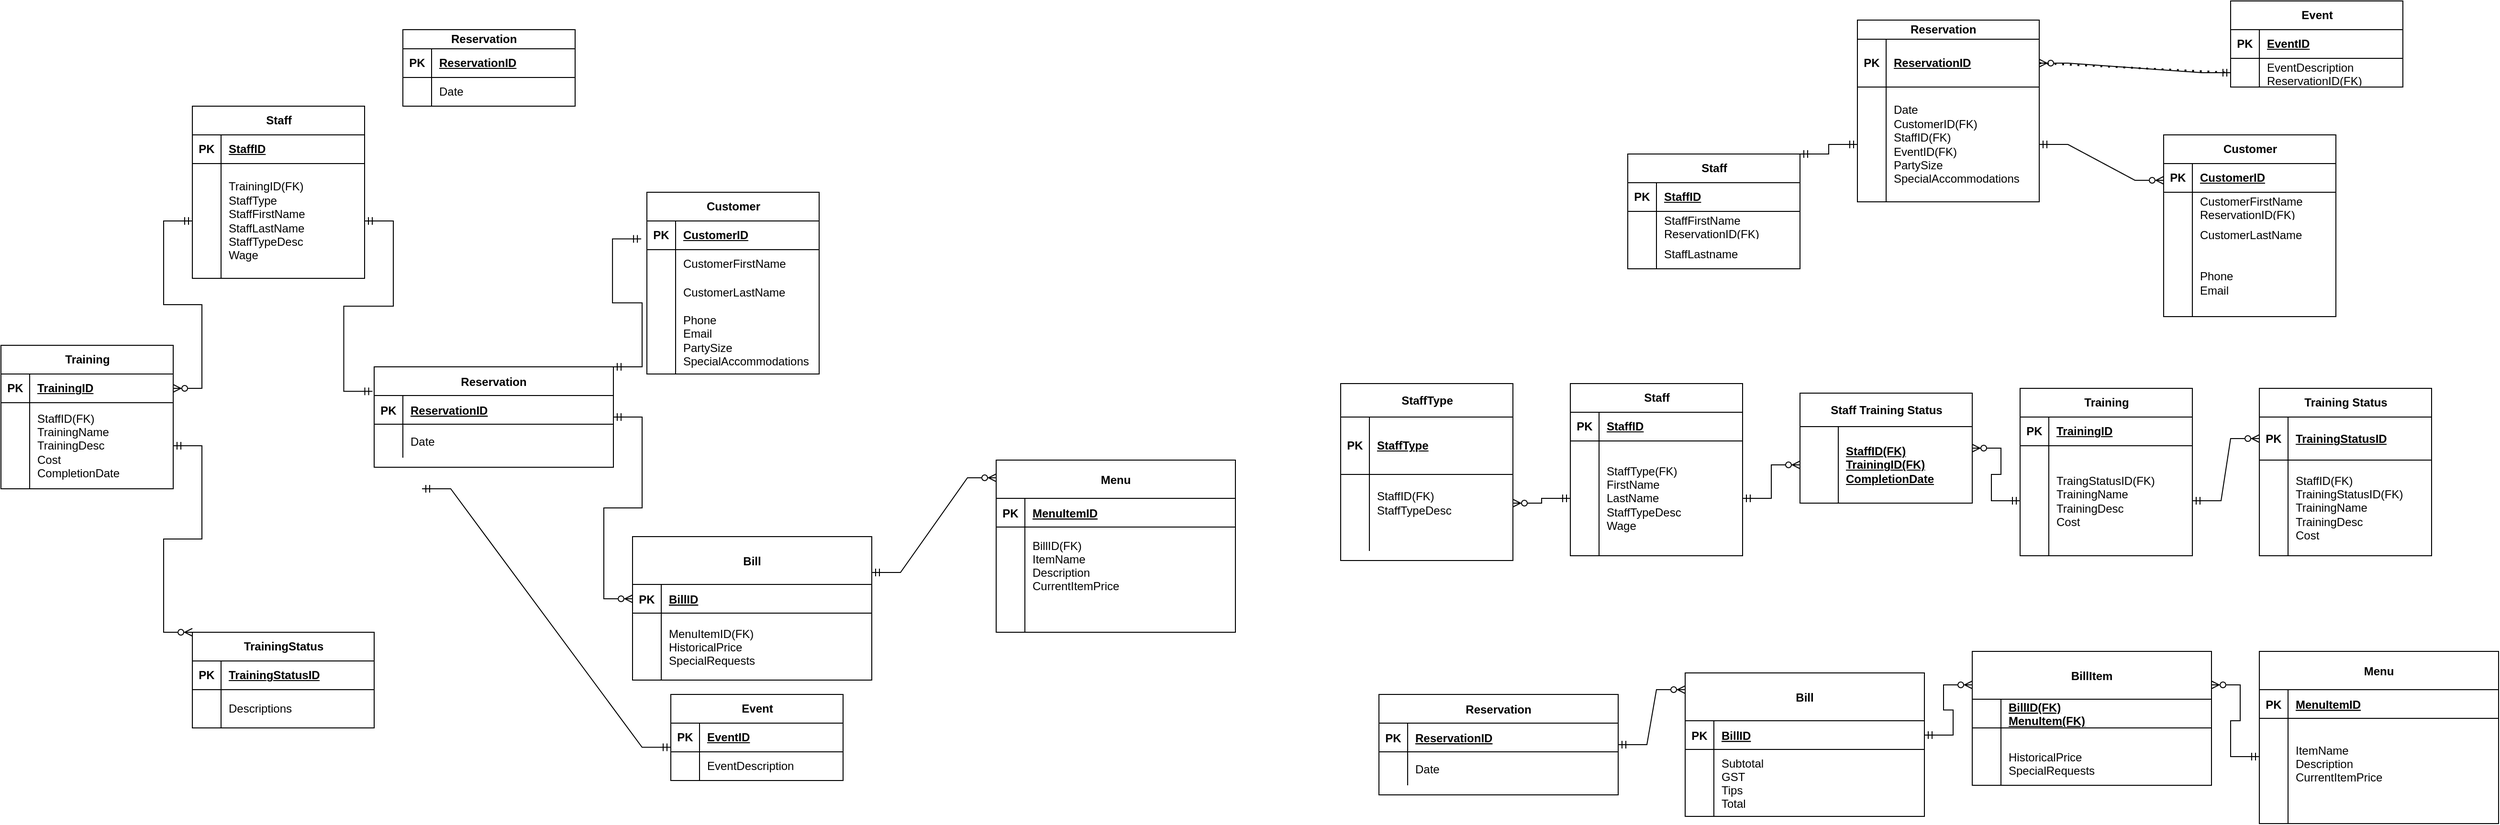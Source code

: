 <mxfile version="23.1.1" type="github">
  <diagram id="R2lEEEUBdFMjLlhIrx00" name="Page-1">
    <mxGraphModel dx="4051" dy="875" grid="1" gridSize="10" guides="1" tooltips="1" connect="1" arrows="1" fold="1" page="1" pageScale="1" pageWidth="850" pageHeight="1100" math="0" shadow="0" extFonts="Permanent Marker^https://fonts.googleapis.com/css?family=Permanent+Marker">
      <root>
        <mxCell id="0" />
        <mxCell id="1" parent="0" />
        <mxCell id="C-vyLk0tnHw3VtMMgP7b-2" value="Reservation" style="shape=table;startSize=30;container=1;collapsible=1;childLayout=tableLayout;fixedRows=1;rowLines=0;fontStyle=1;align=center;resizeLast=1;" parent="1" vertex="1">
          <mxGeometry x="-280" y="755" width="250" height="105" as="geometry" />
        </mxCell>
        <mxCell id="C-vyLk0tnHw3VtMMgP7b-3" value="" style="shape=partialRectangle;collapsible=0;dropTarget=0;pointerEvents=0;fillColor=none;points=[[0,0.5],[1,0.5]];portConstraint=eastwest;top=0;left=0;right=0;bottom=1;" parent="C-vyLk0tnHw3VtMMgP7b-2" vertex="1">
          <mxGeometry y="30" width="250" height="30" as="geometry" />
        </mxCell>
        <mxCell id="C-vyLk0tnHw3VtMMgP7b-4" value="PK" style="shape=partialRectangle;overflow=hidden;connectable=0;fillColor=none;top=0;left=0;bottom=0;right=0;fontStyle=1;" parent="C-vyLk0tnHw3VtMMgP7b-3" vertex="1">
          <mxGeometry width="30" height="30" as="geometry">
            <mxRectangle width="30" height="30" as="alternateBounds" />
          </mxGeometry>
        </mxCell>
        <mxCell id="C-vyLk0tnHw3VtMMgP7b-5" value="ReservationID" style="shape=partialRectangle;overflow=hidden;connectable=0;fillColor=none;top=0;left=0;bottom=0;right=0;align=left;spacingLeft=6;fontStyle=5;" parent="C-vyLk0tnHw3VtMMgP7b-3" vertex="1">
          <mxGeometry x="30" width="220" height="30" as="geometry">
            <mxRectangle width="220" height="30" as="alternateBounds" />
          </mxGeometry>
        </mxCell>
        <mxCell id="C-vyLk0tnHw3VtMMgP7b-6" value="" style="shape=partialRectangle;collapsible=0;dropTarget=0;pointerEvents=0;fillColor=none;points=[[0,0.5],[1,0.5]];portConstraint=eastwest;top=0;left=0;right=0;bottom=0;" parent="C-vyLk0tnHw3VtMMgP7b-2" vertex="1">
          <mxGeometry y="60" width="250" height="35" as="geometry" />
        </mxCell>
        <mxCell id="C-vyLk0tnHw3VtMMgP7b-7" value="" style="shape=partialRectangle;overflow=hidden;connectable=0;fillColor=none;top=0;left=0;bottom=0;right=0;" parent="C-vyLk0tnHw3VtMMgP7b-6" vertex="1">
          <mxGeometry width="30" height="35" as="geometry">
            <mxRectangle width="30" height="35" as="alternateBounds" />
          </mxGeometry>
        </mxCell>
        <mxCell id="C-vyLk0tnHw3VtMMgP7b-8" value="Date" style="shape=partialRectangle;overflow=hidden;connectable=0;fillColor=none;top=0;left=0;bottom=0;right=0;align=left;spacingLeft=6;" parent="C-vyLk0tnHw3VtMMgP7b-6" vertex="1">
          <mxGeometry x="30" width="220" height="35" as="geometry">
            <mxRectangle width="220" height="35" as="alternateBounds" />
          </mxGeometry>
        </mxCell>
        <mxCell id="C-vyLk0tnHw3VtMMgP7b-13" value="Menu" style="shape=table;startSize=40;container=1;collapsible=1;childLayout=tableLayout;fixedRows=1;rowLines=0;fontStyle=1;align=center;resizeLast=1;" parent="1" vertex="1">
          <mxGeometry x="640" y="710" width="250" height="180" as="geometry" />
        </mxCell>
        <mxCell id="C-vyLk0tnHw3VtMMgP7b-14" value="" style="shape=partialRectangle;collapsible=0;dropTarget=0;pointerEvents=0;fillColor=none;points=[[0,0.5],[1,0.5]];portConstraint=eastwest;top=0;left=0;right=0;bottom=1;" parent="C-vyLk0tnHw3VtMMgP7b-13" vertex="1">
          <mxGeometry y="40" width="250" height="30" as="geometry" />
        </mxCell>
        <mxCell id="C-vyLk0tnHw3VtMMgP7b-15" value="PK" style="shape=partialRectangle;overflow=hidden;connectable=0;fillColor=none;top=0;left=0;bottom=0;right=0;fontStyle=1;" parent="C-vyLk0tnHw3VtMMgP7b-14" vertex="1">
          <mxGeometry width="30" height="30" as="geometry">
            <mxRectangle width="30" height="30" as="alternateBounds" />
          </mxGeometry>
        </mxCell>
        <mxCell id="C-vyLk0tnHw3VtMMgP7b-16" value="MenuItemID" style="shape=partialRectangle;overflow=hidden;connectable=0;fillColor=none;top=0;left=0;bottom=0;right=0;align=left;spacingLeft=6;fontStyle=5;" parent="C-vyLk0tnHw3VtMMgP7b-14" vertex="1">
          <mxGeometry x="30" width="220" height="30" as="geometry">
            <mxRectangle width="220" height="30" as="alternateBounds" />
          </mxGeometry>
        </mxCell>
        <mxCell id="C-vyLk0tnHw3VtMMgP7b-17" value="" style="shape=partialRectangle;collapsible=0;dropTarget=0;pointerEvents=0;fillColor=none;points=[[0,0.5],[1,0.5]];portConstraint=eastwest;top=0;left=0;right=0;bottom=0;" parent="C-vyLk0tnHw3VtMMgP7b-13" vertex="1">
          <mxGeometry y="70" width="250" height="80" as="geometry" />
        </mxCell>
        <mxCell id="C-vyLk0tnHw3VtMMgP7b-18" value="" style="shape=partialRectangle;overflow=hidden;connectable=0;fillColor=none;top=0;left=0;bottom=0;right=0;" parent="C-vyLk0tnHw3VtMMgP7b-17" vertex="1">
          <mxGeometry width="30" height="80" as="geometry">
            <mxRectangle width="30" height="80" as="alternateBounds" />
          </mxGeometry>
        </mxCell>
        <mxCell id="C-vyLk0tnHw3VtMMgP7b-19" value="&#xa;ItemName&#xa;Description&#xa;CurrentItemPrice" style="shape=partialRectangle;overflow=hidden;connectable=0;fillColor=none;top=0;left=0;bottom=0;right=0;align=left;spacingLeft=6;" parent="C-vyLk0tnHw3VtMMgP7b-17" vertex="1">
          <mxGeometry x="30" width="220" height="80" as="geometry">
            <mxRectangle width="220" height="80" as="alternateBounds" />
          </mxGeometry>
        </mxCell>
        <mxCell id="C-vyLk0tnHw3VtMMgP7b-20" value="" style="shape=partialRectangle;collapsible=0;dropTarget=0;pointerEvents=0;fillColor=none;points=[[0,0.5],[1,0.5]];portConstraint=eastwest;top=0;left=0;right=0;bottom=0;" parent="C-vyLk0tnHw3VtMMgP7b-13" vertex="1">
          <mxGeometry y="150" width="250" height="30" as="geometry" />
        </mxCell>
        <mxCell id="C-vyLk0tnHw3VtMMgP7b-21" value="" style="shape=partialRectangle;overflow=hidden;connectable=0;fillColor=none;top=0;left=0;bottom=0;right=0;" parent="C-vyLk0tnHw3VtMMgP7b-20" vertex="1">
          <mxGeometry width="30" height="30" as="geometry">
            <mxRectangle width="30" height="30" as="alternateBounds" />
          </mxGeometry>
        </mxCell>
        <mxCell id="C-vyLk0tnHw3VtMMgP7b-22" value="" style="shape=partialRectangle;overflow=hidden;connectable=0;fillColor=none;top=0;left=0;bottom=0;right=0;align=left;spacingLeft=6;" parent="C-vyLk0tnHw3VtMMgP7b-20" vertex="1">
          <mxGeometry x="30" width="220" height="30" as="geometry">
            <mxRectangle width="220" height="30" as="alternateBounds" />
          </mxGeometry>
        </mxCell>
        <mxCell id="C-vyLk0tnHw3VtMMgP7b-23" value="Bill" style="shape=table;startSize=50;container=1;collapsible=1;childLayout=tableLayout;fixedRows=1;rowLines=0;fontStyle=1;align=center;resizeLast=1;" parent="1" vertex="1">
          <mxGeometry x="40" y="732.5" width="250" height="150" as="geometry" />
        </mxCell>
        <mxCell id="C-vyLk0tnHw3VtMMgP7b-24" value="" style="shape=partialRectangle;collapsible=0;dropTarget=0;pointerEvents=0;fillColor=none;points=[[0,0.5],[1,0.5]];portConstraint=eastwest;top=0;left=0;right=0;bottom=1;" parent="C-vyLk0tnHw3VtMMgP7b-23" vertex="1">
          <mxGeometry y="50" width="250" height="30" as="geometry" />
        </mxCell>
        <mxCell id="C-vyLk0tnHw3VtMMgP7b-25" value="PK" style="shape=partialRectangle;overflow=hidden;connectable=0;fillColor=none;top=0;left=0;bottom=0;right=0;fontStyle=1;" parent="C-vyLk0tnHw3VtMMgP7b-24" vertex="1">
          <mxGeometry width="30" height="30" as="geometry">
            <mxRectangle width="30" height="30" as="alternateBounds" />
          </mxGeometry>
        </mxCell>
        <mxCell id="C-vyLk0tnHw3VtMMgP7b-26" value="BillID" style="shape=partialRectangle;overflow=hidden;connectable=0;fillColor=none;top=0;left=0;bottom=0;right=0;align=left;spacingLeft=6;fontStyle=5;" parent="C-vyLk0tnHw3VtMMgP7b-24" vertex="1">
          <mxGeometry x="30" width="220" height="30" as="geometry">
            <mxRectangle width="220" height="30" as="alternateBounds" />
          </mxGeometry>
        </mxCell>
        <mxCell id="C-vyLk0tnHw3VtMMgP7b-27" value="" style="shape=partialRectangle;collapsible=0;dropTarget=0;pointerEvents=0;fillColor=none;points=[[0,0.5],[1,0.5]];portConstraint=eastwest;top=0;left=0;right=0;bottom=0;" parent="C-vyLk0tnHw3VtMMgP7b-23" vertex="1">
          <mxGeometry y="80" width="250" height="70" as="geometry" />
        </mxCell>
        <mxCell id="C-vyLk0tnHw3VtMMgP7b-28" value="" style="shape=partialRectangle;overflow=hidden;connectable=0;fillColor=none;top=0;left=0;bottom=0;right=0;" parent="C-vyLk0tnHw3VtMMgP7b-27" vertex="1">
          <mxGeometry width="30" height="70" as="geometry">
            <mxRectangle width="30" height="70" as="alternateBounds" />
          </mxGeometry>
        </mxCell>
        <mxCell id="C-vyLk0tnHw3VtMMgP7b-29" value="Subtotal&#xa;GST&#xa;Tips&#xa;Total" style="shape=partialRectangle;overflow=hidden;connectable=0;fillColor=none;top=0;left=0;bottom=0;right=0;align=left;spacingLeft=6;" parent="C-vyLk0tnHw3VtMMgP7b-27" vertex="1">
          <mxGeometry x="30" width="220" height="70" as="geometry">
            <mxRectangle width="220" height="70" as="alternateBounds" />
          </mxGeometry>
        </mxCell>
        <mxCell id="Fp2qMbNHkHYcPlEsG8n2-2" value="Reservation&lt;span style=&quot;white-space: pre;&quot;&gt;&#x9;&lt;/span&gt;" style="shape=table;startSize=20;container=1;collapsible=1;childLayout=tableLayout;fixedRows=1;rowLines=0;fontStyle=1;align=center;resizeLast=1;html=1;" parent="1" vertex="1">
          <mxGeometry x="220" y="50" width="190" height="190" as="geometry" />
        </mxCell>
        <mxCell id="Fp2qMbNHkHYcPlEsG8n2-3" value="" style="shape=tableRow;horizontal=0;startSize=0;swimlaneHead=0;swimlaneBody=0;fillColor=none;collapsible=0;dropTarget=0;points=[[0,0.5],[1,0.5]];portConstraint=eastwest;top=0;left=0;right=0;bottom=1;" parent="Fp2qMbNHkHYcPlEsG8n2-2" vertex="1">
          <mxGeometry y="20" width="190" height="50" as="geometry" />
        </mxCell>
        <mxCell id="Fp2qMbNHkHYcPlEsG8n2-4" value="PK" style="shape=partialRectangle;connectable=0;fillColor=none;top=0;left=0;bottom=0;right=0;fontStyle=1;overflow=hidden;whiteSpace=wrap;html=1;" parent="Fp2qMbNHkHYcPlEsG8n2-3" vertex="1">
          <mxGeometry width="30" height="50" as="geometry">
            <mxRectangle width="30" height="50" as="alternateBounds" />
          </mxGeometry>
        </mxCell>
        <mxCell id="Fp2qMbNHkHYcPlEsG8n2-5" value="ReservationID" style="shape=partialRectangle;connectable=0;fillColor=none;top=0;left=0;bottom=0;right=0;align=left;spacingLeft=6;fontStyle=5;overflow=hidden;whiteSpace=wrap;html=1;" parent="Fp2qMbNHkHYcPlEsG8n2-3" vertex="1">
          <mxGeometry x="30" width="160" height="50" as="geometry">
            <mxRectangle width="160" height="50" as="alternateBounds" />
          </mxGeometry>
        </mxCell>
        <mxCell id="Fp2qMbNHkHYcPlEsG8n2-6" value="" style="shape=tableRow;horizontal=0;startSize=0;swimlaneHead=0;swimlaneBody=0;fillColor=none;collapsible=0;dropTarget=0;points=[[0,0.5],[1,0.5]];portConstraint=eastwest;top=0;left=0;right=0;bottom=0;" parent="Fp2qMbNHkHYcPlEsG8n2-2" vertex="1">
          <mxGeometry y="70" width="190" height="120" as="geometry" />
        </mxCell>
        <mxCell id="Fp2qMbNHkHYcPlEsG8n2-7" value="" style="shape=partialRectangle;connectable=0;fillColor=none;top=0;left=0;bottom=0;right=0;editable=1;overflow=hidden;whiteSpace=wrap;html=1;" parent="Fp2qMbNHkHYcPlEsG8n2-6" vertex="1">
          <mxGeometry width="30" height="120" as="geometry">
            <mxRectangle width="30" height="120" as="alternateBounds" />
          </mxGeometry>
        </mxCell>
        <mxCell id="Fp2qMbNHkHYcPlEsG8n2-8" value="Date&lt;br&gt;CustomerID(FK)&lt;br&gt;StaffID(FK)&lt;br&gt;EventID(FK)&lt;br&gt;PartySize&lt;br&gt;SpecialAccommodations" style="shape=partialRectangle;connectable=0;fillColor=none;top=0;left=0;bottom=0;right=0;align=left;spacingLeft=6;overflow=hidden;whiteSpace=wrap;html=1;" parent="Fp2qMbNHkHYcPlEsG8n2-6" vertex="1">
          <mxGeometry x="30" width="160" height="120" as="geometry">
            <mxRectangle width="160" height="120" as="alternateBounds" />
          </mxGeometry>
        </mxCell>
        <mxCell id="Fp2qMbNHkHYcPlEsG8n2-15" value="Staff" style="shape=table;startSize=30;container=1;collapsible=1;childLayout=tableLayout;fixedRows=1;rowLines=0;fontStyle=1;align=center;resizeLast=1;html=1;" parent="1" vertex="1">
          <mxGeometry x="-20" y="190" width="180" height="120" as="geometry" />
        </mxCell>
        <mxCell id="Fp2qMbNHkHYcPlEsG8n2-16" value="" style="shape=tableRow;horizontal=0;startSize=0;swimlaneHead=0;swimlaneBody=0;fillColor=none;collapsible=0;dropTarget=0;points=[[0,0.5],[1,0.5]];portConstraint=eastwest;top=0;left=0;right=0;bottom=1;" parent="Fp2qMbNHkHYcPlEsG8n2-15" vertex="1">
          <mxGeometry y="30" width="180" height="30" as="geometry" />
        </mxCell>
        <mxCell id="Fp2qMbNHkHYcPlEsG8n2-17" value="PK" style="shape=partialRectangle;connectable=0;fillColor=none;top=0;left=0;bottom=0;right=0;fontStyle=1;overflow=hidden;whiteSpace=wrap;html=1;" parent="Fp2qMbNHkHYcPlEsG8n2-16" vertex="1">
          <mxGeometry width="30" height="30" as="geometry">
            <mxRectangle width="30" height="30" as="alternateBounds" />
          </mxGeometry>
        </mxCell>
        <mxCell id="Fp2qMbNHkHYcPlEsG8n2-18" value="StaffID" style="shape=partialRectangle;connectable=0;fillColor=none;top=0;left=0;bottom=0;right=0;align=left;spacingLeft=6;fontStyle=5;overflow=hidden;whiteSpace=wrap;html=1;" parent="Fp2qMbNHkHYcPlEsG8n2-16" vertex="1">
          <mxGeometry x="30" width="150" height="30" as="geometry">
            <mxRectangle width="150" height="30" as="alternateBounds" />
          </mxGeometry>
        </mxCell>
        <mxCell id="Fp2qMbNHkHYcPlEsG8n2-19" value="" style="shape=tableRow;horizontal=0;startSize=0;swimlaneHead=0;swimlaneBody=0;fillColor=none;collapsible=0;dropTarget=0;points=[[0,0.5],[1,0.5]];portConstraint=eastwest;top=0;left=0;right=0;bottom=0;" parent="Fp2qMbNHkHYcPlEsG8n2-15" vertex="1">
          <mxGeometry y="60" width="180" height="30" as="geometry" />
        </mxCell>
        <mxCell id="Fp2qMbNHkHYcPlEsG8n2-20" value="" style="shape=partialRectangle;connectable=0;fillColor=none;top=0;left=0;bottom=0;right=0;editable=1;overflow=hidden;whiteSpace=wrap;html=1;" parent="Fp2qMbNHkHYcPlEsG8n2-19" vertex="1">
          <mxGeometry width="30" height="30" as="geometry">
            <mxRectangle width="30" height="30" as="alternateBounds" />
          </mxGeometry>
        </mxCell>
        <mxCell id="Fp2qMbNHkHYcPlEsG8n2-21" value="StaffFirstName&lt;br&gt;ReservationID(FK)" style="shape=partialRectangle;connectable=0;fillColor=none;top=0;left=0;bottom=0;right=0;align=left;spacingLeft=6;overflow=hidden;whiteSpace=wrap;html=1;" parent="Fp2qMbNHkHYcPlEsG8n2-19" vertex="1">
          <mxGeometry x="30" width="150" height="30" as="geometry">
            <mxRectangle width="150" height="30" as="alternateBounds" />
          </mxGeometry>
        </mxCell>
        <mxCell id="Fp2qMbNHkHYcPlEsG8n2-22" value="" style="shape=tableRow;horizontal=0;startSize=0;swimlaneHead=0;swimlaneBody=0;fillColor=none;collapsible=0;dropTarget=0;points=[[0,0.5],[1,0.5]];portConstraint=eastwest;top=0;left=0;right=0;bottom=0;" parent="Fp2qMbNHkHYcPlEsG8n2-15" vertex="1">
          <mxGeometry y="90" width="180" height="30" as="geometry" />
        </mxCell>
        <mxCell id="Fp2qMbNHkHYcPlEsG8n2-23" value="" style="shape=partialRectangle;connectable=0;fillColor=none;top=0;left=0;bottom=0;right=0;editable=1;overflow=hidden;whiteSpace=wrap;html=1;" parent="Fp2qMbNHkHYcPlEsG8n2-22" vertex="1">
          <mxGeometry width="30" height="30" as="geometry">
            <mxRectangle width="30" height="30" as="alternateBounds" />
          </mxGeometry>
        </mxCell>
        <mxCell id="Fp2qMbNHkHYcPlEsG8n2-24" value="StaffLastname" style="shape=partialRectangle;connectable=0;fillColor=none;top=0;left=0;bottom=0;right=0;align=left;spacingLeft=6;overflow=hidden;whiteSpace=wrap;html=1;" parent="Fp2qMbNHkHYcPlEsG8n2-22" vertex="1">
          <mxGeometry x="30" width="150" height="30" as="geometry">
            <mxRectangle width="150" height="30" as="alternateBounds" />
          </mxGeometry>
        </mxCell>
        <mxCell id="Fp2qMbNHkHYcPlEsG8n2-28" value="Customer" style="shape=table;startSize=30;container=1;collapsible=1;childLayout=tableLayout;fixedRows=1;rowLines=0;fontStyle=1;align=center;resizeLast=1;html=1;" parent="1" vertex="1">
          <mxGeometry x="540" y="170" width="180" height="190" as="geometry" />
        </mxCell>
        <mxCell id="Fp2qMbNHkHYcPlEsG8n2-29" value="" style="shape=tableRow;horizontal=0;startSize=0;swimlaneHead=0;swimlaneBody=0;fillColor=none;collapsible=0;dropTarget=0;points=[[0,0.5],[1,0.5]];portConstraint=eastwest;top=0;left=0;right=0;bottom=1;" parent="Fp2qMbNHkHYcPlEsG8n2-28" vertex="1">
          <mxGeometry y="30" width="180" height="30" as="geometry" />
        </mxCell>
        <mxCell id="Fp2qMbNHkHYcPlEsG8n2-30" value="PK" style="shape=partialRectangle;connectable=0;fillColor=none;top=0;left=0;bottom=0;right=0;fontStyle=1;overflow=hidden;whiteSpace=wrap;html=1;" parent="Fp2qMbNHkHYcPlEsG8n2-29" vertex="1">
          <mxGeometry width="30" height="30" as="geometry">
            <mxRectangle width="30" height="30" as="alternateBounds" />
          </mxGeometry>
        </mxCell>
        <mxCell id="Fp2qMbNHkHYcPlEsG8n2-31" value="CustomerID" style="shape=partialRectangle;connectable=0;fillColor=none;top=0;left=0;bottom=0;right=0;align=left;spacingLeft=6;fontStyle=5;overflow=hidden;whiteSpace=wrap;html=1;" parent="Fp2qMbNHkHYcPlEsG8n2-29" vertex="1">
          <mxGeometry x="30" width="150" height="30" as="geometry">
            <mxRectangle width="150" height="30" as="alternateBounds" />
          </mxGeometry>
        </mxCell>
        <mxCell id="Fp2qMbNHkHYcPlEsG8n2-32" value="" style="shape=tableRow;horizontal=0;startSize=0;swimlaneHead=0;swimlaneBody=0;fillColor=none;collapsible=0;dropTarget=0;points=[[0,0.5],[1,0.5]];portConstraint=eastwest;top=0;left=0;right=0;bottom=0;" parent="Fp2qMbNHkHYcPlEsG8n2-28" vertex="1">
          <mxGeometry y="60" width="180" height="30" as="geometry" />
        </mxCell>
        <mxCell id="Fp2qMbNHkHYcPlEsG8n2-33" value="" style="shape=partialRectangle;connectable=0;fillColor=none;top=0;left=0;bottom=0;right=0;editable=1;overflow=hidden;whiteSpace=wrap;html=1;" parent="Fp2qMbNHkHYcPlEsG8n2-32" vertex="1">
          <mxGeometry width="30" height="30" as="geometry">
            <mxRectangle width="30" height="30" as="alternateBounds" />
          </mxGeometry>
        </mxCell>
        <mxCell id="Fp2qMbNHkHYcPlEsG8n2-34" value="CustomerFirstName&lt;br&gt;ReservationID(FK)" style="shape=partialRectangle;connectable=0;fillColor=none;top=0;left=0;bottom=0;right=0;align=left;spacingLeft=6;overflow=hidden;whiteSpace=wrap;html=1;" parent="Fp2qMbNHkHYcPlEsG8n2-32" vertex="1">
          <mxGeometry x="30" width="150" height="30" as="geometry">
            <mxRectangle width="150" height="30" as="alternateBounds" />
          </mxGeometry>
        </mxCell>
        <mxCell id="Fp2qMbNHkHYcPlEsG8n2-35" value="" style="shape=tableRow;horizontal=0;startSize=0;swimlaneHead=0;swimlaneBody=0;fillColor=none;collapsible=0;dropTarget=0;points=[[0,0.5],[1,0.5]];portConstraint=eastwest;top=0;left=0;right=0;bottom=0;" parent="Fp2qMbNHkHYcPlEsG8n2-28" vertex="1">
          <mxGeometry y="90" width="180" height="30" as="geometry" />
        </mxCell>
        <mxCell id="Fp2qMbNHkHYcPlEsG8n2-36" value="" style="shape=partialRectangle;connectable=0;fillColor=none;top=0;left=0;bottom=0;right=0;editable=1;overflow=hidden;whiteSpace=wrap;html=1;" parent="Fp2qMbNHkHYcPlEsG8n2-35" vertex="1">
          <mxGeometry width="30" height="30" as="geometry">
            <mxRectangle width="30" height="30" as="alternateBounds" />
          </mxGeometry>
        </mxCell>
        <mxCell id="Fp2qMbNHkHYcPlEsG8n2-37" value="CustomerLastName" style="shape=partialRectangle;connectable=0;fillColor=none;top=0;left=0;bottom=0;right=0;align=left;spacingLeft=6;overflow=hidden;whiteSpace=wrap;html=1;" parent="Fp2qMbNHkHYcPlEsG8n2-35" vertex="1">
          <mxGeometry x="30" width="150" height="30" as="geometry">
            <mxRectangle width="150" height="30" as="alternateBounds" />
          </mxGeometry>
        </mxCell>
        <mxCell id="Fp2qMbNHkHYcPlEsG8n2-38" value="" style="shape=tableRow;horizontal=0;startSize=0;swimlaneHead=0;swimlaneBody=0;fillColor=none;collapsible=0;dropTarget=0;points=[[0,0.5],[1,0.5]];portConstraint=eastwest;top=0;left=0;right=0;bottom=0;" parent="Fp2qMbNHkHYcPlEsG8n2-28" vertex="1">
          <mxGeometry y="120" width="180" height="70" as="geometry" />
        </mxCell>
        <mxCell id="Fp2qMbNHkHYcPlEsG8n2-39" value="" style="shape=partialRectangle;connectable=0;fillColor=none;top=0;left=0;bottom=0;right=0;editable=1;overflow=hidden;whiteSpace=wrap;html=1;" parent="Fp2qMbNHkHYcPlEsG8n2-38" vertex="1">
          <mxGeometry width="30" height="70" as="geometry">
            <mxRectangle width="30" height="70" as="alternateBounds" />
          </mxGeometry>
        </mxCell>
        <mxCell id="Fp2qMbNHkHYcPlEsG8n2-40" value="Phone&lt;br&gt;Email&lt;br&gt;" style="shape=partialRectangle;connectable=0;fillColor=none;top=0;left=0;bottom=0;right=0;align=left;spacingLeft=6;overflow=hidden;whiteSpace=wrap;html=1;" parent="Fp2qMbNHkHYcPlEsG8n2-38" vertex="1">
          <mxGeometry x="30" width="150" height="70" as="geometry">
            <mxRectangle width="150" height="70" as="alternateBounds" />
          </mxGeometry>
        </mxCell>
        <mxCell id="Fp2qMbNHkHYcPlEsG8n2-41" value="Staff" style="shape=table;startSize=30;container=1;collapsible=1;childLayout=tableLayout;fixedRows=1;rowLines=0;fontStyle=1;align=center;resizeLast=1;html=1;" parent="1" vertex="1">
          <mxGeometry x="-80" y="430" width="180" height="180" as="geometry" />
        </mxCell>
        <mxCell id="Fp2qMbNHkHYcPlEsG8n2-42" value="" style="shape=tableRow;horizontal=0;startSize=0;swimlaneHead=0;swimlaneBody=0;fillColor=none;collapsible=0;dropTarget=0;points=[[0,0.5],[1,0.5]];portConstraint=eastwest;top=0;left=0;right=0;bottom=1;" parent="Fp2qMbNHkHYcPlEsG8n2-41" vertex="1">
          <mxGeometry y="30" width="180" height="30" as="geometry" />
        </mxCell>
        <mxCell id="Fp2qMbNHkHYcPlEsG8n2-43" value="PK" style="shape=partialRectangle;connectable=0;fillColor=none;top=0;left=0;bottom=0;right=0;fontStyle=1;overflow=hidden;whiteSpace=wrap;html=1;" parent="Fp2qMbNHkHYcPlEsG8n2-42" vertex="1">
          <mxGeometry width="30" height="30" as="geometry">
            <mxRectangle width="30" height="30" as="alternateBounds" />
          </mxGeometry>
        </mxCell>
        <mxCell id="Fp2qMbNHkHYcPlEsG8n2-44" value="StaffID" style="shape=partialRectangle;connectable=0;fillColor=none;top=0;left=0;bottom=0;right=0;align=left;spacingLeft=6;fontStyle=5;overflow=hidden;whiteSpace=wrap;html=1;" parent="Fp2qMbNHkHYcPlEsG8n2-42" vertex="1">
          <mxGeometry x="30" width="150" height="30" as="geometry">
            <mxRectangle width="150" height="30" as="alternateBounds" />
          </mxGeometry>
        </mxCell>
        <mxCell id="Fp2qMbNHkHYcPlEsG8n2-45" value="" style="shape=tableRow;horizontal=0;startSize=0;swimlaneHead=0;swimlaneBody=0;fillColor=none;collapsible=0;dropTarget=0;points=[[0,0.5],[1,0.5]];portConstraint=eastwest;top=0;left=0;right=0;bottom=0;" parent="Fp2qMbNHkHYcPlEsG8n2-41" vertex="1">
          <mxGeometry y="60" width="180" height="120" as="geometry" />
        </mxCell>
        <mxCell id="Fp2qMbNHkHYcPlEsG8n2-46" value="" style="shape=partialRectangle;connectable=0;fillColor=none;top=0;left=0;bottom=0;right=0;editable=1;overflow=hidden;whiteSpace=wrap;html=1;" parent="Fp2qMbNHkHYcPlEsG8n2-45" vertex="1">
          <mxGeometry width="30" height="120" as="geometry">
            <mxRectangle width="30" height="120" as="alternateBounds" />
          </mxGeometry>
        </mxCell>
        <mxCell id="Fp2qMbNHkHYcPlEsG8n2-47" value="StaffType(FK)&lt;br&gt;FirstName&lt;br&gt;LastName&lt;br&gt;StaffTypeDesc&lt;br&gt;Wage" style="shape=partialRectangle;connectable=0;fillColor=none;top=0;left=0;bottom=0;right=0;align=left;spacingLeft=6;overflow=hidden;whiteSpace=wrap;html=1;" parent="Fp2qMbNHkHYcPlEsG8n2-45" vertex="1">
          <mxGeometry x="30" width="150" height="120" as="geometry">
            <mxRectangle width="150" height="120" as="alternateBounds" />
          </mxGeometry>
        </mxCell>
        <mxCell id="Fp2qMbNHkHYcPlEsG8n2-67" value="Training" style="shape=table;startSize=30;container=1;collapsible=1;childLayout=tableLayout;fixedRows=1;rowLines=0;fontStyle=1;align=center;resizeLast=1;html=1;" parent="1" vertex="1">
          <mxGeometry x="390" y="435" width="180" height="175" as="geometry" />
        </mxCell>
        <mxCell id="Fp2qMbNHkHYcPlEsG8n2-68" value="" style="shape=tableRow;horizontal=0;startSize=0;swimlaneHead=0;swimlaneBody=0;fillColor=none;collapsible=0;dropTarget=0;points=[[0,0.5],[1,0.5]];portConstraint=eastwest;top=0;left=0;right=0;bottom=1;" parent="Fp2qMbNHkHYcPlEsG8n2-67" vertex="1">
          <mxGeometry y="30" width="180" height="30" as="geometry" />
        </mxCell>
        <mxCell id="Fp2qMbNHkHYcPlEsG8n2-69" value="PK" style="shape=partialRectangle;connectable=0;fillColor=none;top=0;left=0;bottom=0;right=0;fontStyle=1;overflow=hidden;whiteSpace=wrap;html=1;" parent="Fp2qMbNHkHYcPlEsG8n2-68" vertex="1">
          <mxGeometry width="30" height="30" as="geometry">
            <mxRectangle width="30" height="30" as="alternateBounds" />
          </mxGeometry>
        </mxCell>
        <mxCell id="Fp2qMbNHkHYcPlEsG8n2-70" value="TrainingID" style="shape=partialRectangle;connectable=0;fillColor=none;top=0;left=0;bottom=0;right=0;align=left;spacingLeft=6;fontStyle=5;overflow=hidden;whiteSpace=wrap;html=1;" parent="Fp2qMbNHkHYcPlEsG8n2-68" vertex="1">
          <mxGeometry x="30" width="150" height="30" as="geometry">
            <mxRectangle width="150" height="30" as="alternateBounds" />
          </mxGeometry>
        </mxCell>
        <mxCell id="Fp2qMbNHkHYcPlEsG8n2-71" value="" style="shape=tableRow;horizontal=0;startSize=0;swimlaneHead=0;swimlaneBody=0;fillColor=none;collapsible=0;dropTarget=0;points=[[0,0.5],[1,0.5]];portConstraint=eastwest;top=0;left=0;right=0;bottom=0;" parent="Fp2qMbNHkHYcPlEsG8n2-67" vertex="1">
          <mxGeometry y="60" width="180" height="115" as="geometry" />
        </mxCell>
        <mxCell id="Fp2qMbNHkHYcPlEsG8n2-72" value="" style="shape=partialRectangle;connectable=0;fillColor=none;top=0;left=0;bottom=0;right=0;editable=1;overflow=hidden;whiteSpace=wrap;html=1;" parent="Fp2qMbNHkHYcPlEsG8n2-71" vertex="1">
          <mxGeometry width="30" height="115" as="geometry">
            <mxRectangle width="30" height="115" as="alternateBounds" />
          </mxGeometry>
        </mxCell>
        <mxCell id="Fp2qMbNHkHYcPlEsG8n2-73" value="TraingStatusID(FK)&lt;br&gt;TrainingName&lt;br&gt;TrainingDesc&lt;br&gt;Cost" style="shape=partialRectangle;connectable=0;fillColor=none;top=0;left=0;bottom=0;right=0;align=left;spacingLeft=6;overflow=hidden;whiteSpace=wrap;html=1;" parent="Fp2qMbNHkHYcPlEsG8n2-71" vertex="1">
          <mxGeometry x="30" width="150" height="115" as="geometry">
            <mxRectangle width="150" height="115" as="alternateBounds" />
          </mxGeometry>
        </mxCell>
        <mxCell id="Fp2qMbNHkHYcPlEsG8n2-80" value="Training Status" style="shape=table;startSize=30;container=1;collapsible=1;childLayout=tableLayout;fixedRows=1;rowLines=0;fontStyle=1;align=center;resizeLast=1;html=1;" parent="1" vertex="1">
          <mxGeometry x="640" y="435" width="180" height="175.0" as="geometry" />
        </mxCell>
        <mxCell id="Fp2qMbNHkHYcPlEsG8n2-81" value="" style="shape=tableRow;horizontal=0;startSize=0;swimlaneHead=0;swimlaneBody=0;fillColor=none;collapsible=0;dropTarget=0;points=[[0,0.5],[1,0.5]];portConstraint=eastwest;top=0;left=0;right=0;bottom=1;" parent="Fp2qMbNHkHYcPlEsG8n2-80" vertex="1">
          <mxGeometry y="30" width="180" height="45" as="geometry" />
        </mxCell>
        <mxCell id="Fp2qMbNHkHYcPlEsG8n2-82" value="PK" style="shape=partialRectangle;connectable=0;fillColor=none;top=0;left=0;bottom=0;right=0;fontStyle=1;overflow=hidden;whiteSpace=wrap;html=1;" parent="Fp2qMbNHkHYcPlEsG8n2-81" vertex="1">
          <mxGeometry width="30" height="45" as="geometry">
            <mxRectangle width="30" height="45" as="alternateBounds" />
          </mxGeometry>
        </mxCell>
        <mxCell id="Fp2qMbNHkHYcPlEsG8n2-83" value="TrainingStatusID" style="shape=partialRectangle;connectable=0;fillColor=none;top=0;left=0;bottom=0;right=0;align=left;spacingLeft=6;fontStyle=5;overflow=hidden;whiteSpace=wrap;html=1;" parent="Fp2qMbNHkHYcPlEsG8n2-81" vertex="1">
          <mxGeometry x="30" width="150" height="45" as="geometry">
            <mxRectangle width="150" height="45" as="alternateBounds" />
          </mxGeometry>
        </mxCell>
        <mxCell id="Fp2qMbNHkHYcPlEsG8n2-84" value="" style="shape=tableRow;horizontal=0;startSize=0;swimlaneHead=0;swimlaneBody=0;fillColor=none;collapsible=0;dropTarget=0;points=[[0,0.5],[1,0.5]];portConstraint=eastwest;top=0;left=0;right=0;bottom=0;" parent="Fp2qMbNHkHYcPlEsG8n2-80" vertex="1">
          <mxGeometry y="75" width="180" height="100" as="geometry" />
        </mxCell>
        <mxCell id="Fp2qMbNHkHYcPlEsG8n2-85" value="" style="shape=partialRectangle;connectable=0;fillColor=none;top=0;left=0;bottom=0;right=0;editable=1;overflow=hidden;whiteSpace=wrap;html=1;" parent="Fp2qMbNHkHYcPlEsG8n2-84" vertex="1">
          <mxGeometry width="30" height="100" as="geometry">
            <mxRectangle width="30" height="100" as="alternateBounds" />
          </mxGeometry>
        </mxCell>
        <mxCell id="Fp2qMbNHkHYcPlEsG8n2-86" value="StaffID(FK)&lt;br style=&quot;border-color: var(--border-color);&quot;&gt;TrainingStatusID(FK)&lt;br style=&quot;border-color: var(--border-color);&quot;&gt;TrainingName&lt;br style=&quot;border-color: var(--border-color);&quot;&gt;TrainingDesc&lt;br style=&quot;border-color: var(--border-color);&quot;&gt;Cost" style="shape=partialRectangle;connectable=0;fillColor=none;top=0;left=0;bottom=0;right=0;align=left;spacingLeft=6;overflow=hidden;whiteSpace=wrap;html=1;" parent="Fp2qMbNHkHYcPlEsG8n2-84" vertex="1">
          <mxGeometry x="30" width="150" height="100" as="geometry">
            <mxRectangle width="150" height="100" as="alternateBounds" />
          </mxGeometry>
        </mxCell>
        <mxCell id="Fp2qMbNHkHYcPlEsG8n2-106" value="" style="edgeStyle=entityRelationEdgeStyle;fontSize=12;html=1;endArrow=ERzeroToMany;startArrow=ERmandOne;rounded=0;exitX=0;exitY=0.5;exitDx=0;exitDy=0;entryX=1;entryY=0.5;entryDx=0;entryDy=0;" parent="1" source="Fp2qMbNHkHYcPlEsG8n2-71" target="zowGEJs7c8wQbFgcXbrx-1" edge="1">
          <mxGeometry width="100" height="100" relative="1" as="geometry">
            <mxPoint x="70" y="635" as="sourcePoint" />
            <mxPoint x="170" y="615" as="targetPoint" />
          </mxGeometry>
        </mxCell>
        <mxCell id="Fp2qMbNHkHYcPlEsG8n2-107" value="" style="edgeStyle=entityRelationEdgeStyle;fontSize=12;html=1;endArrow=ERzeroToMany;startArrow=ERmandOne;rounded=0;exitX=1;exitY=0.5;exitDx=0;exitDy=0;entryX=0;entryY=0.5;entryDx=0;entryDy=0;" parent="1" source="Fp2qMbNHkHYcPlEsG8n2-71" target="Fp2qMbNHkHYcPlEsG8n2-81" edge="1">
          <mxGeometry width="100" height="100" relative="1" as="geometry">
            <mxPoint x="380" y="525" as="sourcePoint" />
            <mxPoint x="460" y="470" as="targetPoint" />
            <Array as="points">
              <mxPoint x="690" y="450" />
            </Array>
          </mxGeometry>
        </mxCell>
        <mxCell id="Fp2qMbNHkHYcPlEsG8n2-110" value="" style="edgeStyle=entityRelationEdgeStyle;fontSize=12;html=1;endArrow=ERmandOne;startArrow=ERmandOne;rounded=0;entryX=1;entryY=0;entryDx=0;entryDy=0;exitX=0;exitY=0.5;exitDx=0;exitDy=0;" parent="1" source="Fp2qMbNHkHYcPlEsG8n2-6" target="Fp2qMbNHkHYcPlEsG8n2-15" edge="1">
          <mxGeometry width="100" height="100" relative="1" as="geometry">
            <mxPoint x="130" y="160" as="sourcePoint" />
            <mxPoint x="214" y="224" as="targetPoint" />
          </mxGeometry>
        </mxCell>
        <mxCell id="Fp2qMbNHkHYcPlEsG8n2-111" value="Event" style="shape=table;startSize=30;container=1;collapsible=1;childLayout=tableLayout;fixedRows=1;rowLines=0;fontStyle=1;align=center;resizeLast=1;html=1;" parent="1" vertex="1">
          <mxGeometry x="610" y="30" width="180" height="90" as="geometry" />
        </mxCell>
        <mxCell id="Fp2qMbNHkHYcPlEsG8n2-112" value="" style="shape=tableRow;horizontal=0;startSize=0;swimlaneHead=0;swimlaneBody=0;fillColor=none;collapsible=0;dropTarget=0;points=[[0,0.5],[1,0.5]];portConstraint=eastwest;top=0;left=0;right=0;bottom=1;" parent="Fp2qMbNHkHYcPlEsG8n2-111" vertex="1">
          <mxGeometry y="30" width="180" height="30" as="geometry" />
        </mxCell>
        <mxCell id="Fp2qMbNHkHYcPlEsG8n2-113" value="PK" style="shape=partialRectangle;connectable=0;fillColor=none;top=0;left=0;bottom=0;right=0;fontStyle=1;overflow=hidden;whiteSpace=wrap;html=1;" parent="Fp2qMbNHkHYcPlEsG8n2-112" vertex="1">
          <mxGeometry width="30" height="30" as="geometry">
            <mxRectangle width="30" height="30" as="alternateBounds" />
          </mxGeometry>
        </mxCell>
        <mxCell id="Fp2qMbNHkHYcPlEsG8n2-114" value="EventID" style="shape=partialRectangle;connectable=0;fillColor=none;top=0;left=0;bottom=0;right=0;align=left;spacingLeft=6;fontStyle=5;overflow=hidden;whiteSpace=wrap;html=1;" parent="Fp2qMbNHkHYcPlEsG8n2-112" vertex="1">
          <mxGeometry x="30" width="150" height="30" as="geometry">
            <mxRectangle width="150" height="30" as="alternateBounds" />
          </mxGeometry>
        </mxCell>
        <mxCell id="Fp2qMbNHkHYcPlEsG8n2-115" value="" style="shape=tableRow;horizontal=0;startSize=0;swimlaneHead=0;swimlaneBody=0;fillColor=none;collapsible=0;dropTarget=0;points=[[0,0.5],[1,0.5]];portConstraint=eastwest;top=0;left=0;right=0;bottom=0;" parent="Fp2qMbNHkHYcPlEsG8n2-111" vertex="1">
          <mxGeometry y="60" width="180" height="30" as="geometry" />
        </mxCell>
        <mxCell id="Fp2qMbNHkHYcPlEsG8n2-116" value="" style="shape=partialRectangle;connectable=0;fillColor=none;top=0;left=0;bottom=0;right=0;editable=1;overflow=hidden;whiteSpace=wrap;html=1;" parent="Fp2qMbNHkHYcPlEsG8n2-115" vertex="1">
          <mxGeometry width="30" height="30" as="geometry">
            <mxRectangle width="30" height="30" as="alternateBounds" />
          </mxGeometry>
        </mxCell>
        <mxCell id="Fp2qMbNHkHYcPlEsG8n2-117" value="EventDescription&lt;br&gt;ReservationID(FK)" style="shape=partialRectangle;connectable=0;fillColor=none;top=0;left=0;bottom=0;right=0;align=left;spacingLeft=6;overflow=hidden;whiteSpace=wrap;html=1;" parent="Fp2qMbNHkHYcPlEsG8n2-115" vertex="1">
          <mxGeometry x="30" width="150" height="30" as="geometry">
            <mxRectangle width="150" height="30" as="alternateBounds" />
          </mxGeometry>
        </mxCell>
        <mxCell id="kQrMUy3wUHohiK5SOZbe-2" value="" style="edgeStyle=entityRelationEdgeStyle;fontSize=12;html=1;endArrow=ERzeroToMany;startArrow=ERmandOne;rounded=0;exitX=1;exitY=0.5;exitDx=0;exitDy=0;" parent="1" source="C-vyLk0tnHw3VtMMgP7b-2" edge="1">
          <mxGeometry width="100" height="100" relative="1" as="geometry">
            <mxPoint x="-80" y="818" as="sourcePoint" />
            <mxPoint x="40" y="750" as="targetPoint" />
          </mxGeometry>
        </mxCell>
        <mxCell id="kQrMUy3wUHohiK5SOZbe-4" value="" style="edgeStyle=entityRelationEdgeStyle;fontSize=12;html=1;endArrow=ERzeroToMany;startArrow=ERmandOne;rounded=0;exitX=1;exitY=0.5;exitDx=0;exitDy=0;entryX=0;entryY=0.25;entryDx=0;entryDy=0;" parent="1" source="C-vyLk0tnHw3VtMMgP7b-24" target="zowGEJs7c8wQbFgcXbrx-9" edge="1">
          <mxGeometry width="100" height="100" relative="1" as="geometry">
            <mxPoint x="300" y="827" as="sourcePoint" />
            <mxPoint x="360" y="750" as="targetPoint" />
          </mxGeometry>
        </mxCell>
        <mxCell id="kQrMUy3wUHohiK5SOZbe-5" value="Reservation" style="shape=table;startSize=30;container=1;collapsible=1;childLayout=tableLayout;fixedRows=1;rowLines=0;fontStyle=1;align=center;resizeLast=1;" parent="1" vertex="1">
          <mxGeometry x="-1330" y="412.5" width="250" height="105" as="geometry" />
        </mxCell>
        <mxCell id="kQrMUy3wUHohiK5SOZbe-6" value="" style="shape=partialRectangle;collapsible=0;dropTarget=0;pointerEvents=0;fillColor=none;points=[[0,0.5],[1,0.5]];portConstraint=eastwest;top=0;left=0;right=0;bottom=1;" parent="kQrMUy3wUHohiK5SOZbe-5" vertex="1">
          <mxGeometry y="30" width="250" height="30" as="geometry" />
        </mxCell>
        <mxCell id="kQrMUy3wUHohiK5SOZbe-7" value="PK" style="shape=partialRectangle;overflow=hidden;connectable=0;fillColor=none;top=0;left=0;bottom=0;right=0;fontStyle=1;" parent="kQrMUy3wUHohiK5SOZbe-6" vertex="1">
          <mxGeometry width="30" height="30" as="geometry">
            <mxRectangle width="30" height="30" as="alternateBounds" />
          </mxGeometry>
        </mxCell>
        <mxCell id="kQrMUy3wUHohiK5SOZbe-8" value="ReservationID" style="shape=partialRectangle;overflow=hidden;connectable=0;fillColor=none;top=0;left=0;bottom=0;right=0;align=left;spacingLeft=6;fontStyle=5;" parent="kQrMUy3wUHohiK5SOZbe-6" vertex="1">
          <mxGeometry x="30" width="220" height="30" as="geometry">
            <mxRectangle width="220" height="30" as="alternateBounds" />
          </mxGeometry>
        </mxCell>
        <mxCell id="kQrMUy3wUHohiK5SOZbe-9" value="" style="shape=partialRectangle;collapsible=0;dropTarget=0;pointerEvents=0;fillColor=none;points=[[0,0.5],[1,0.5]];portConstraint=eastwest;top=0;left=0;right=0;bottom=0;" parent="kQrMUy3wUHohiK5SOZbe-5" vertex="1">
          <mxGeometry y="60" width="250" height="35" as="geometry" />
        </mxCell>
        <mxCell id="kQrMUy3wUHohiK5SOZbe-10" value="" style="shape=partialRectangle;overflow=hidden;connectable=0;fillColor=none;top=0;left=0;bottom=0;right=0;" parent="kQrMUy3wUHohiK5SOZbe-9" vertex="1">
          <mxGeometry width="30" height="35" as="geometry">
            <mxRectangle width="30" height="35" as="alternateBounds" />
          </mxGeometry>
        </mxCell>
        <mxCell id="kQrMUy3wUHohiK5SOZbe-11" value="Date" style="shape=partialRectangle;overflow=hidden;connectable=0;fillColor=none;top=0;left=0;bottom=0;right=0;align=left;spacingLeft=6;" parent="kQrMUy3wUHohiK5SOZbe-9" vertex="1">
          <mxGeometry x="30" width="220" height="35" as="geometry">
            <mxRectangle width="220" height="35" as="alternateBounds" />
          </mxGeometry>
        </mxCell>
        <mxCell id="kQrMUy3wUHohiK5SOZbe-12" value="Menu" style="shape=table;startSize=40;container=1;collapsible=1;childLayout=tableLayout;fixedRows=1;rowLines=0;fontStyle=1;align=center;resizeLast=1;" parent="1" vertex="1">
          <mxGeometry x="-680" y="510" width="250" height="180" as="geometry" />
        </mxCell>
        <mxCell id="kQrMUy3wUHohiK5SOZbe-13" value="" style="shape=partialRectangle;collapsible=0;dropTarget=0;pointerEvents=0;fillColor=none;points=[[0,0.5],[1,0.5]];portConstraint=eastwest;top=0;left=0;right=0;bottom=1;" parent="kQrMUy3wUHohiK5SOZbe-12" vertex="1">
          <mxGeometry y="40" width="250" height="30" as="geometry" />
        </mxCell>
        <mxCell id="kQrMUy3wUHohiK5SOZbe-14" value="PK" style="shape=partialRectangle;overflow=hidden;connectable=0;fillColor=none;top=0;left=0;bottom=0;right=0;fontStyle=1;" parent="kQrMUy3wUHohiK5SOZbe-13" vertex="1">
          <mxGeometry width="30" height="30" as="geometry">
            <mxRectangle width="30" height="30" as="alternateBounds" />
          </mxGeometry>
        </mxCell>
        <mxCell id="kQrMUy3wUHohiK5SOZbe-15" value="MenuItemID" style="shape=partialRectangle;overflow=hidden;connectable=0;fillColor=none;top=0;left=0;bottom=0;right=0;align=left;spacingLeft=6;fontStyle=5;" parent="kQrMUy3wUHohiK5SOZbe-13" vertex="1">
          <mxGeometry x="30" width="220" height="30" as="geometry">
            <mxRectangle width="220" height="30" as="alternateBounds" />
          </mxGeometry>
        </mxCell>
        <mxCell id="kQrMUy3wUHohiK5SOZbe-16" value="" style="shape=partialRectangle;collapsible=0;dropTarget=0;pointerEvents=0;fillColor=none;points=[[0,0.5],[1,0.5]];portConstraint=eastwest;top=0;left=0;right=0;bottom=0;" parent="kQrMUy3wUHohiK5SOZbe-12" vertex="1">
          <mxGeometry y="70" width="250" height="80" as="geometry" />
        </mxCell>
        <mxCell id="kQrMUy3wUHohiK5SOZbe-17" value="" style="shape=partialRectangle;overflow=hidden;connectable=0;fillColor=none;top=0;left=0;bottom=0;right=0;" parent="kQrMUy3wUHohiK5SOZbe-16" vertex="1">
          <mxGeometry width="30" height="80" as="geometry">
            <mxRectangle width="30" height="80" as="alternateBounds" />
          </mxGeometry>
        </mxCell>
        <mxCell id="kQrMUy3wUHohiK5SOZbe-18" value="BillID(FK)&#xa;ItemName&#xa;Description&#xa;CurrentItemPrice" style="shape=partialRectangle;overflow=hidden;connectable=0;fillColor=none;top=0;left=0;bottom=0;right=0;align=left;spacingLeft=6;" parent="kQrMUy3wUHohiK5SOZbe-16" vertex="1">
          <mxGeometry x="30" width="220" height="80" as="geometry">
            <mxRectangle width="220" height="80" as="alternateBounds" />
          </mxGeometry>
        </mxCell>
        <mxCell id="kQrMUy3wUHohiK5SOZbe-19" value="" style="shape=partialRectangle;collapsible=0;dropTarget=0;pointerEvents=0;fillColor=none;points=[[0,0.5],[1,0.5]];portConstraint=eastwest;top=0;left=0;right=0;bottom=0;" parent="kQrMUy3wUHohiK5SOZbe-12" vertex="1">
          <mxGeometry y="150" width="250" height="30" as="geometry" />
        </mxCell>
        <mxCell id="kQrMUy3wUHohiK5SOZbe-20" value="" style="shape=partialRectangle;overflow=hidden;connectable=0;fillColor=none;top=0;left=0;bottom=0;right=0;" parent="kQrMUy3wUHohiK5SOZbe-19" vertex="1">
          <mxGeometry width="30" height="30" as="geometry">
            <mxRectangle width="30" height="30" as="alternateBounds" />
          </mxGeometry>
        </mxCell>
        <mxCell id="kQrMUy3wUHohiK5SOZbe-21" value="" style="shape=partialRectangle;overflow=hidden;connectable=0;fillColor=none;top=0;left=0;bottom=0;right=0;align=left;spacingLeft=6;" parent="kQrMUy3wUHohiK5SOZbe-19" vertex="1">
          <mxGeometry x="30" width="220" height="30" as="geometry">
            <mxRectangle width="220" height="30" as="alternateBounds" />
          </mxGeometry>
        </mxCell>
        <mxCell id="kQrMUy3wUHohiK5SOZbe-22" value="Bill" style="shape=table;startSize=50;container=1;collapsible=1;childLayout=tableLayout;fixedRows=1;rowLines=0;fontStyle=1;align=center;resizeLast=1;" parent="1" vertex="1">
          <mxGeometry x="-1060" y="590" width="250" height="150" as="geometry" />
        </mxCell>
        <mxCell id="kQrMUy3wUHohiK5SOZbe-23" value="" style="shape=partialRectangle;collapsible=0;dropTarget=0;pointerEvents=0;fillColor=none;points=[[0,0.5],[1,0.5]];portConstraint=eastwest;top=0;left=0;right=0;bottom=1;" parent="kQrMUy3wUHohiK5SOZbe-22" vertex="1">
          <mxGeometry y="50" width="250" height="30" as="geometry" />
        </mxCell>
        <mxCell id="kQrMUy3wUHohiK5SOZbe-24" value="PK" style="shape=partialRectangle;overflow=hidden;connectable=0;fillColor=none;top=0;left=0;bottom=0;right=0;fontStyle=1;" parent="kQrMUy3wUHohiK5SOZbe-23" vertex="1">
          <mxGeometry width="30" height="30" as="geometry">
            <mxRectangle width="30" height="30" as="alternateBounds" />
          </mxGeometry>
        </mxCell>
        <mxCell id="kQrMUy3wUHohiK5SOZbe-25" value="BillID" style="shape=partialRectangle;overflow=hidden;connectable=0;fillColor=none;top=0;left=0;bottom=0;right=0;align=left;spacingLeft=6;fontStyle=5;" parent="kQrMUy3wUHohiK5SOZbe-23" vertex="1">
          <mxGeometry x="30" width="220" height="30" as="geometry">
            <mxRectangle width="220" height="30" as="alternateBounds" />
          </mxGeometry>
        </mxCell>
        <mxCell id="kQrMUy3wUHohiK5SOZbe-26" value="" style="shape=partialRectangle;collapsible=0;dropTarget=0;pointerEvents=0;fillColor=none;points=[[0,0.5],[1,0.5]];portConstraint=eastwest;top=0;left=0;right=0;bottom=0;" parent="kQrMUy3wUHohiK5SOZbe-22" vertex="1">
          <mxGeometry y="80" width="250" height="70" as="geometry" />
        </mxCell>
        <mxCell id="kQrMUy3wUHohiK5SOZbe-27" value="" style="shape=partialRectangle;overflow=hidden;connectable=0;fillColor=none;top=0;left=0;bottom=0;right=0;" parent="kQrMUy3wUHohiK5SOZbe-26" vertex="1">
          <mxGeometry width="30" height="70" as="geometry">
            <mxRectangle width="30" height="70" as="alternateBounds" />
          </mxGeometry>
        </mxCell>
        <mxCell id="kQrMUy3wUHohiK5SOZbe-28" value="MenuItemID(FK)&#xa;HistoricalPrice&#xa;SpecialRequests" style="shape=partialRectangle;overflow=hidden;connectable=0;fillColor=none;top=0;left=0;bottom=0;right=0;align=left;spacingLeft=6;" parent="kQrMUy3wUHohiK5SOZbe-26" vertex="1">
          <mxGeometry x="30" width="220" height="70" as="geometry">
            <mxRectangle width="220" height="70" as="alternateBounds" />
          </mxGeometry>
        </mxCell>
        <mxCell id="kQrMUy3wUHohiK5SOZbe-29" value="Reservation&lt;span style=&quot;white-space: pre;&quot;&gt;&#x9;&lt;/span&gt;" style="shape=table;startSize=20;container=1;collapsible=1;childLayout=tableLayout;fixedRows=1;rowLines=0;fontStyle=1;align=center;resizeLast=1;html=1;" parent="1" vertex="1">
          <mxGeometry x="-1300" y="60" width="180" height="80" as="geometry" />
        </mxCell>
        <mxCell id="kQrMUy3wUHohiK5SOZbe-30" value="" style="shape=tableRow;horizontal=0;startSize=0;swimlaneHead=0;swimlaneBody=0;fillColor=none;collapsible=0;dropTarget=0;points=[[0,0.5],[1,0.5]];portConstraint=eastwest;top=0;left=0;right=0;bottom=1;" parent="kQrMUy3wUHohiK5SOZbe-29" vertex="1">
          <mxGeometry y="20" width="180" height="30" as="geometry" />
        </mxCell>
        <mxCell id="kQrMUy3wUHohiK5SOZbe-31" value="PK" style="shape=partialRectangle;connectable=0;fillColor=none;top=0;left=0;bottom=0;right=0;fontStyle=1;overflow=hidden;whiteSpace=wrap;html=1;" parent="kQrMUy3wUHohiK5SOZbe-30" vertex="1">
          <mxGeometry width="30" height="30" as="geometry">
            <mxRectangle width="30" height="30" as="alternateBounds" />
          </mxGeometry>
        </mxCell>
        <mxCell id="kQrMUy3wUHohiK5SOZbe-32" value="ReservationID" style="shape=partialRectangle;connectable=0;fillColor=none;top=0;left=0;bottom=0;right=0;align=left;spacingLeft=6;fontStyle=5;overflow=hidden;whiteSpace=wrap;html=1;" parent="kQrMUy3wUHohiK5SOZbe-30" vertex="1">
          <mxGeometry x="30" width="150" height="30" as="geometry">
            <mxRectangle width="150" height="30" as="alternateBounds" />
          </mxGeometry>
        </mxCell>
        <mxCell id="kQrMUy3wUHohiK5SOZbe-33" value="" style="shape=tableRow;horizontal=0;startSize=0;swimlaneHead=0;swimlaneBody=0;fillColor=none;collapsible=0;dropTarget=0;points=[[0,0.5],[1,0.5]];portConstraint=eastwest;top=0;left=0;right=0;bottom=0;" parent="kQrMUy3wUHohiK5SOZbe-29" vertex="1">
          <mxGeometry y="50" width="180" height="30" as="geometry" />
        </mxCell>
        <mxCell id="kQrMUy3wUHohiK5SOZbe-34" value="" style="shape=partialRectangle;connectable=0;fillColor=none;top=0;left=0;bottom=0;right=0;editable=1;overflow=hidden;whiteSpace=wrap;html=1;" parent="kQrMUy3wUHohiK5SOZbe-33" vertex="1">
          <mxGeometry width="30" height="30" as="geometry">
            <mxRectangle width="30" height="30" as="alternateBounds" />
          </mxGeometry>
        </mxCell>
        <mxCell id="kQrMUy3wUHohiK5SOZbe-35" value="Date" style="shape=partialRectangle;connectable=0;fillColor=none;top=0;left=0;bottom=0;right=0;align=left;spacingLeft=6;overflow=hidden;whiteSpace=wrap;html=1;" parent="kQrMUy3wUHohiK5SOZbe-33" vertex="1">
          <mxGeometry x="30" width="150" height="30" as="geometry">
            <mxRectangle width="150" height="30" as="alternateBounds" />
          </mxGeometry>
        </mxCell>
        <mxCell id="kQrMUy3wUHohiK5SOZbe-46" value="Customer" style="shape=table;startSize=30;container=1;collapsible=1;childLayout=tableLayout;fixedRows=1;rowLines=0;fontStyle=1;align=center;resizeLast=1;html=1;" parent="1" vertex="1">
          <mxGeometry x="-1045" y="230" width="180" height="190" as="geometry" />
        </mxCell>
        <mxCell id="kQrMUy3wUHohiK5SOZbe-47" value="" style="shape=tableRow;horizontal=0;startSize=0;swimlaneHead=0;swimlaneBody=0;fillColor=none;collapsible=0;dropTarget=0;points=[[0,0.5],[1,0.5]];portConstraint=eastwest;top=0;left=0;right=0;bottom=1;" parent="kQrMUy3wUHohiK5SOZbe-46" vertex="1">
          <mxGeometry y="30" width="180" height="30" as="geometry" />
        </mxCell>
        <mxCell id="kQrMUy3wUHohiK5SOZbe-48" value="PK" style="shape=partialRectangle;connectable=0;fillColor=none;top=0;left=0;bottom=0;right=0;fontStyle=1;overflow=hidden;whiteSpace=wrap;html=1;" parent="kQrMUy3wUHohiK5SOZbe-47" vertex="1">
          <mxGeometry width="30" height="30" as="geometry">
            <mxRectangle width="30" height="30" as="alternateBounds" />
          </mxGeometry>
        </mxCell>
        <mxCell id="kQrMUy3wUHohiK5SOZbe-49" value="CustomerID" style="shape=partialRectangle;connectable=0;fillColor=none;top=0;left=0;bottom=0;right=0;align=left;spacingLeft=6;fontStyle=5;overflow=hidden;whiteSpace=wrap;html=1;" parent="kQrMUy3wUHohiK5SOZbe-47" vertex="1">
          <mxGeometry x="30" width="150" height="30" as="geometry">
            <mxRectangle width="150" height="30" as="alternateBounds" />
          </mxGeometry>
        </mxCell>
        <mxCell id="kQrMUy3wUHohiK5SOZbe-50" value="" style="shape=tableRow;horizontal=0;startSize=0;swimlaneHead=0;swimlaneBody=0;fillColor=none;collapsible=0;dropTarget=0;points=[[0,0.5],[1,0.5]];portConstraint=eastwest;top=0;left=0;right=0;bottom=0;" parent="kQrMUy3wUHohiK5SOZbe-46" vertex="1">
          <mxGeometry y="60" width="180" height="30" as="geometry" />
        </mxCell>
        <mxCell id="kQrMUy3wUHohiK5SOZbe-51" value="" style="shape=partialRectangle;connectable=0;fillColor=none;top=0;left=0;bottom=0;right=0;editable=1;overflow=hidden;whiteSpace=wrap;html=1;" parent="kQrMUy3wUHohiK5SOZbe-50" vertex="1">
          <mxGeometry width="30" height="30" as="geometry">
            <mxRectangle width="30" height="30" as="alternateBounds" />
          </mxGeometry>
        </mxCell>
        <mxCell id="kQrMUy3wUHohiK5SOZbe-52" value="CustomerFirstName" style="shape=partialRectangle;connectable=0;fillColor=none;top=0;left=0;bottom=0;right=0;align=left;spacingLeft=6;overflow=hidden;whiteSpace=wrap;html=1;" parent="kQrMUy3wUHohiK5SOZbe-50" vertex="1">
          <mxGeometry x="30" width="150" height="30" as="geometry">
            <mxRectangle width="150" height="30" as="alternateBounds" />
          </mxGeometry>
        </mxCell>
        <mxCell id="kQrMUy3wUHohiK5SOZbe-53" value="" style="shape=tableRow;horizontal=0;startSize=0;swimlaneHead=0;swimlaneBody=0;fillColor=none;collapsible=0;dropTarget=0;points=[[0,0.5],[1,0.5]];portConstraint=eastwest;top=0;left=0;right=0;bottom=0;" parent="kQrMUy3wUHohiK5SOZbe-46" vertex="1">
          <mxGeometry y="90" width="180" height="30" as="geometry" />
        </mxCell>
        <mxCell id="kQrMUy3wUHohiK5SOZbe-54" value="" style="shape=partialRectangle;connectable=0;fillColor=none;top=0;left=0;bottom=0;right=0;editable=1;overflow=hidden;whiteSpace=wrap;html=1;" parent="kQrMUy3wUHohiK5SOZbe-53" vertex="1">
          <mxGeometry width="30" height="30" as="geometry">
            <mxRectangle width="30" height="30" as="alternateBounds" />
          </mxGeometry>
        </mxCell>
        <mxCell id="kQrMUy3wUHohiK5SOZbe-55" value="CustomerLastName" style="shape=partialRectangle;connectable=0;fillColor=none;top=0;left=0;bottom=0;right=0;align=left;spacingLeft=6;overflow=hidden;whiteSpace=wrap;html=1;" parent="kQrMUy3wUHohiK5SOZbe-53" vertex="1">
          <mxGeometry x="30" width="150" height="30" as="geometry">
            <mxRectangle width="150" height="30" as="alternateBounds" />
          </mxGeometry>
        </mxCell>
        <mxCell id="kQrMUy3wUHohiK5SOZbe-56" value="" style="shape=tableRow;horizontal=0;startSize=0;swimlaneHead=0;swimlaneBody=0;fillColor=none;collapsible=0;dropTarget=0;points=[[0,0.5],[1,0.5]];portConstraint=eastwest;top=0;left=0;right=0;bottom=0;" parent="kQrMUy3wUHohiK5SOZbe-46" vertex="1">
          <mxGeometry y="120" width="180" height="70" as="geometry" />
        </mxCell>
        <mxCell id="kQrMUy3wUHohiK5SOZbe-57" value="" style="shape=partialRectangle;connectable=0;fillColor=none;top=0;left=0;bottom=0;right=0;editable=1;overflow=hidden;whiteSpace=wrap;html=1;" parent="kQrMUy3wUHohiK5SOZbe-56" vertex="1">
          <mxGeometry width="30" height="70" as="geometry">
            <mxRectangle width="30" height="70" as="alternateBounds" />
          </mxGeometry>
        </mxCell>
        <mxCell id="kQrMUy3wUHohiK5SOZbe-58" value="Phone&lt;br&gt;Email&lt;br&gt;PartySize&lt;br&gt;SpecialAccommodations" style="shape=partialRectangle;connectable=0;fillColor=none;top=0;left=0;bottom=0;right=0;align=left;spacingLeft=6;overflow=hidden;whiteSpace=wrap;html=1;" parent="kQrMUy3wUHohiK5SOZbe-56" vertex="1">
          <mxGeometry x="30" width="150" height="70" as="geometry">
            <mxRectangle width="150" height="70" as="alternateBounds" />
          </mxGeometry>
        </mxCell>
        <mxCell id="kQrMUy3wUHohiK5SOZbe-59" value="Staff" style="shape=table;startSize=30;container=1;collapsible=1;childLayout=tableLayout;fixedRows=1;rowLines=0;fontStyle=1;align=center;resizeLast=1;html=1;" parent="1" vertex="1">
          <mxGeometry x="-1520" y="140" width="180" height="180" as="geometry" />
        </mxCell>
        <mxCell id="kQrMUy3wUHohiK5SOZbe-60" value="" style="shape=tableRow;horizontal=0;startSize=0;swimlaneHead=0;swimlaneBody=0;fillColor=none;collapsible=0;dropTarget=0;points=[[0,0.5],[1,0.5]];portConstraint=eastwest;top=0;left=0;right=0;bottom=1;" parent="kQrMUy3wUHohiK5SOZbe-59" vertex="1">
          <mxGeometry y="30" width="180" height="30" as="geometry" />
        </mxCell>
        <mxCell id="kQrMUy3wUHohiK5SOZbe-61" value="PK" style="shape=partialRectangle;connectable=0;fillColor=none;top=0;left=0;bottom=0;right=0;fontStyle=1;overflow=hidden;whiteSpace=wrap;html=1;" parent="kQrMUy3wUHohiK5SOZbe-60" vertex="1">
          <mxGeometry width="30" height="30" as="geometry">
            <mxRectangle width="30" height="30" as="alternateBounds" />
          </mxGeometry>
        </mxCell>
        <mxCell id="kQrMUy3wUHohiK5SOZbe-62" value="StaffID" style="shape=partialRectangle;connectable=0;fillColor=none;top=0;left=0;bottom=0;right=0;align=left;spacingLeft=6;fontStyle=5;overflow=hidden;whiteSpace=wrap;html=1;" parent="kQrMUy3wUHohiK5SOZbe-60" vertex="1">
          <mxGeometry x="30" width="150" height="30" as="geometry">
            <mxRectangle width="150" height="30" as="alternateBounds" />
          </mxGeometry>
        </mxCell>
        <mxCell id="kQrMUy3wUHohiK5SOZbe-63" value="" style="shape=tableRow;horizontal=0;startSize=0;swimlaneHead=0;swimlaneBody=0;fillColor=none;collapsible=0;dropTarget=0;points=[[0,0.5],[1,0.5]];portConstraint=eastwest;top=0;left=0;right=0;bottom=0;" parent="kQrMUy3wUHohiK5SOZbe-59" vertex="1">
          <mxGeometry y="60" width="180" height="120" as="geometry" />
        </mxCell>
        <mxCell id="kQrMUy3wUHohiK5SOZbe-64" value="" style="shape=partialRectangle;connectable=0;fillColor=none;top=0;left=0;bottom=0;right=0;editable=1;overflow=hidden;whiteSpace=wrap;html=1;" parent="kQrMUy3wUHohiK5SOZbe-63" vertex="1">
          <mxGeometry width="30" height="120" as="geometry">
            <mxRectangle width="30" height="120" as="alternateBounds" />
          </mxGeometry>
        </mxCell>
        <mxCell id="kQrMUy3wUHohiK5SOZbe-65" value="TrainingID(FK)&lt;br&gt;StaffType&lt;br&gt;StaffFirstName&lt;br&gt;StaffLastName&lt;br&gt;StaffTypeDesc&lt;br&gt;Wage" style="shape=partialRectangle;connectable=0;fillColor=none;top=0;left=0;bottom=0;right=0;align=left;spacingLeft=6;overflow=hidden;whiteSpace=wrap;html=1;" parent="kQrMUy3wUHohiK5SOZbe-63" vertex="1">
          <mxGeometry x="30" width="150" height="120" as="geometry">
            <mxRectangle width="150" height="120" as="alternateBounds" />
          </mxGeometry>
        </mxCell>
        <mxCell id="kQrMUy3wUHohiK5SOZbe-66" value="Training" style="shape=table;startSize=30;container=1;collapsible=1;childLayout=tableLayout;fixedRows=1;rowLines=0;fontStyle=1;align=center;resizeLast=1;html=1;" parent="1" vertex="1">
          <mxGeometry x="-1720" y="390" width="180.0" height="150" as="geometry" />
        </mxCell>
        <mxCell id="kQrMUy3wUHohiK5SOZbe-67" value="" style="shape=tableRow;horizontal=0;startSize=0;swimlaneHead=0;swimlaneBody=0;fillColor=none;collapsible=0;dropTarget=0;points=[[0,0.5],[1,0.5]];portConstraint=eastwest;top=0;left=0;right=0;bottom=1;" parent="kQrMUy3wUHohiK5SOZbe-66" vertex="1">
          <mxGeometry y="30" width="180.0" height="30" as="geometry" />
        </mxCell>
        <mxCell id="kQrMUy3wUHohiK5SOZbe-68" value="PK" style="shape=partialRectangle;connectable=0;fillColor=none;top=0;left=0;bottom=0;right=0;fontStyle=1;overflow=hidden;whiteSpace=wrap;html=1;" parent="kQrMUy3wUHohiK5SOZbe-67" vertex="1">
          <mxGeometry width="30" height="30" as="geometry">
            <mxRectangle width="30" height="30" as="alternateBounds" />
          </mxGeometry>
        </mxCell>
        <mxCell id="kQrMUy3wUHohiK5SOZbe-69" value="TrainingID" style="shape=partialRectangle;connectable=0;fillColor=none;top=0;left=0;bottom=0;right=0;align=left;spacingLeft=6;fontStyle=5;overflow=hidden;whiteSpace=wrap;html=1;" parent="kQrMUy3wUHohiK5SOZbe-67" vertex="1">
          <mxGeometry x="30" width="150.0" height="30" as="geometry">
            <mxRectangle width="150.0" height="30" as="alternateBounds" />
          </mxGeometry>
        </mxCell>
        <mxCell id="kQrMUy3wUHohiK5SOZbe-70" value="" style="shape=tableRow;horizontal=0;startSize=0;swimlaneHead=0;swimlaneBody=0;fillColor=none;collapsible=0;dropTarget=0;points=[[0,0.5],[1,0.5]];portConstraint=eastwest;top=0;left=0;right=0;bottom=0;" parent="kQrMUy3wUHohiK5SOZbe-66" vertex="1">
          <mxGeometry y="60" width="180.0" height="90" as="geometry" />
        </mxCell>
        <mxCell id="kQrMUy3wUHohiK5SOZbe-71" value="" style="shape=partialRectangle;connectable=0;fillColor=none;top=0;left=0;bottom=0;right=0;editable=1;overflow=hidden;whiteSpace=wrap;html=1;" parent="kQrMUy3wUHohiK5SOZbe-70" vertex="1">
          <mxGeometry width="30" height="90" as="geometry">
            <mxRectangle width="30" height="90" as="alternateBounds" />
          </mxGeometry>
        </mxCell>
        <mxCell id="kQrMUy3wUHohiK5SOZbe-72" value="StaffID(FK)&lt;br&gt;TrainingName&lt;br&gt;TrainingDesc&lt;br&gt;Cost&lt;br&gt;CompletionDate&lt;br&gt;" style="shape=partialRectangle;connectable=0;fillColor=none;top=0;left=0;bottom=0;right=0;align=left;spacingLeft=6;overflow=hidden;whiteSpace=wrap;html=1;" parent="kQrMUy3wUHohiK5SOZbe-70" vertex="1">
          <mxGeometry x="30" width="150.0" height="90" as="geometry">
            <mxRectangle width="150.0" height="90" as="alternateBounds" />
          </mxGeometry>
        </mxCell>
        <mxCell id="kQrMUy3wUHohiK5SOZbe-73" value="TrainingStatus" style="shape=table;startSize=30;container=1;collapsible=1;childLayout=tableLayout;fixedRows=1;rowLines=0;fontStyle=1;align=center;resizeLast=1;html=1;" parent="1" vertex="1">
          <mxGeometry x="-1520" y="690" width="190" height="100" as="geometry" />
        </mxCell>
        <mxCell id="kQrMUy3wUHohiK5SOZbe-74" value="" style="shape=tableRow;horizontal=0;startSize=0;swimlaneHead=0;swimlaneBody=0;fillColor=none;collapsible=0;dropTarget=0;points=[[0,0.5],[1,0.5]];portConstraint=eastwest;top=0;left=0;right=0;bottom=1;" parent="kQrMUy3wUHohiK5SOZbe-73" vertex="1">
          <mxGeometry y="30" width="190" height="30" as="geometry" />
        </mxCell>
        <mxCell id="kQrMUy3wUHohiK5SOZbe-75" value="PK" style="shape=partialRectangle;connectable=0;fillColor=none;top=0;left=0;bottom=0;right=0;fontStyle=1;overflow=hidden;whiteSpace=wrap;html=1;" parent="kQrMUy3wUHohiK5SOZbe-74" vertex="1">
          <mxGeometry width="30" height="30" as="geometry">
            <mxRectangle width="30" height="30" as="alternateBounds" />
          </mxGeometry>
        </mxCell>
        <mxCell id="kQrMUy3wUHohiK5SOZbe-76" value="TrainingStatusID" style="shape=partialRectangle;connectable=0;fillColor=none;top=0;left=0;bottom=0;right=0;align=left;spacingLeft=6;fontStyle=5;overflow=hidden;whiteSpace=wrap;html=1;" parent="kQrMUy3wUHohiK5SOZbe-74" vertex="1">
          <mxGeometry x="30" width="160" height="30" as="geometry">
            <mxRectangle width="160" height="30" as="alternateBounds" />
          </mxGeometry>
        </mxCell>
        <mxCell id="kQrMUy3wUHohiK5SOZbe-77" value="" style="shape=tableRow;horizontal=0;startSize=0;swimlaneHead=0;swimlaneBody=0;fillColor=none;collapsible=0;dropTarget=0;points=[[0,0.5],[1,0.5]];portConstraint=eastwest;top=0;left=0;right=0;bottom=0;" parent="kQrMUy3wUHohiK5SOZbe-73" vertex="1">
          <mxGeometry y="60" width="190" height="40" as="geometry" />
        </mxCell>
        <mxCell id="kQrMUy3wUHohiK5SOZbe-78" value="" style="shape=partialRectangle;connectable=0;fillColor=none;top=0;left=0;bottom=0;right=0;editable=1;overflow=hidden;whiteSpace=wrap;html=1;" parent="kQrMUy3wUHohiK5SOZbe-77" vertex="1">
          <mxGeometry width="30" height="40" as="geometry">
            <mxRectangle width="30" height="40" as="alternateBounds" />
          </mxGeometry>
        </mxCell>
        <mxCell id="kQrMUy3wUHohiK5SOZbe-79" value="Descriptions" style="shape=partialRectangle;connectable=0;fillColor=none;top=0;left=0;bottom=0;right=0;align=left;spacingLeft=6;overflow=hidden;whiteSpace=wrap;html=1;" parent="kQrMUy3wUHohiK5SOZbe-77" vertex="1">
          <mxGeometry x="30" width="160" height="40" as="geometry">
            <mxRectangle width="160" height="40" as="alternateBounds" />
          </mxGeometry>
        </mxCell>
        <mxCell id="kQrMUy3wUHohiK5SOZbe-82" value="" style="edgeStyle=entityRelationEdgeStyle;fontSize=12;html=1;endArrow=ERmandOne;startArrow=ERmandOne;rounded=0;entryX=-0.033;entryY=0.627;entryDx=0;entryDy=0;entryPerimeter=0;exitX=1;exitY=0;exitDx=0;exitDy=0;" parent="1" source="kQrMUy3wUHohiK5SOZbe-5" target="kQrMUy3wUHohiK5SOZbe-47" edge="1">
          <mxGeometry width="100" height="100" relative="1" as="geometry">
            <mxPoint x="-1120" y="320" as="sourcePoint" />
            <mxPoint x="-1020" y="220" as="targetPoint" />
          </mxGeometry>
        </mxCell>
        <mxCell id="kQrMUy3wUHohiK5SOZbe-83" value="" style="edgeStyle=entityRelationEdgeStyle;fontSize=12;html=1;endArrow=ERmandOne;startArrow=ERmandOne;rounded=0;entryX=1;entryY=0.5;entryDx=0;entryDy=0;exitX=-0.007;exitY=-0.145;exitDx=0;exitDy=0;exitPerimeter=0;" parent="1" source="kQrMUy3wUHohiK5SOZbe-6" target="kQrMUy3wUHohiK5SOZbe-63" edge="1">
          <mxGeometry width="100" height="100" relative="1" as="geometry">
            <mxPoint x="-1420" y="600" as="sourcePoint" />
            <mxPoint x="-1260" y="220" as="targetPoint" />
          </mxGeometry>
        </mxCell>
        <mxCell id="kQrMUy3wUHohiK5SOZbe-92" value="" style="edgeStyle=entityRelationEdgeStyle;fontSize=12;html=1;endArrow=ERzeroToMany;startArrow=ERmandOne;rounded=0;entryX=0;entryY=0.5;entryDx=0;entryDy=0;" parent="1" source="kQrMUy3wUHohiK5SOZbe-5" target="kQrMUy3wUHohiK5SOZbe-23" edge="1">
          <mxGeometry width="100" height="100" relative="1" as="geometry">
            <mxPoint x="-1210" y="588" as="sourcePoint" />
            <mxPoint x="-1080" y="520" as="targetPoint" />
          </mxGeometry>
        </mxCell>
        <mxCell id="kQrMUy3wUHohiK5SOZbe-93" value="" style="edgeStyle=entityRelationEdgeStyle;fontSize=12;html=1;endArrow=ERzeroToMany;startArrow=ERmandOne;rounded=0;exitX=1;exitY=0.25;exitDx=0;exitDy=0;" parent="1" source="kQrMUy3wUHohiK5SOZbe-22" edge="1">
          <mxGeometry width="100" height="100" relative="1" as="geometry">
            <mxPoint x="-790" y="610" as="sourcePoint" />
            <mxPoint x="-680" y="528.5" as="targetPoint" />
          </mxGeometry>
        </mxCell>
        <mxCell id="kQrMUy3wUHohiK5SOZbe-94" value="" style="edgeStyle=entityRelationEdgeStyle;fontSize=12;html=1;endArrow=ERzeroToMany;startArrow=ERmandOne;rounded=0;exitX=1;exitY=0.5;exitDx=0;exitDy=0;entryX=0;entryY=0;entryDx=0;entryDy=0;" parent="1" source="kQrMUy3wUHohiK5SOZbe-70" target="kQrMUy3wUHohiK5SOZbe-73" edge="1">
          <mxGeometry width="100" height="100" relative="1" as="geometry">
            <mxPoint x="-1880" y="1015" as="sourcePoint" />
            <mxPoint x="-1360" y="690" as="targetPoint" />
            <Array as="points">
              <mxPoint x="-1820" y="865" />
            </Array>
          </mxGeometry>
        </mxCell>
        <mxCell id="kQrMUy3wUHohiK5SOZbe-96" value="" style="edgeStyle=entityRelationEdgeStyle;fontSize=12;html=1;endArrow=ERzeroToMany;startArrow=ERmandOne;rounded=0;exitX=0;exitY=0.5;exitDx=0;exitDy=0;entryX=1;entryY=0.5;entryDx=0;entryDy=0;" parent="1" source="kQrMUy3wUHohiK5SOZbe-63" target="kQrMUy3wUHohiK5SOZbe-67" edge="1">
          <mxGeometry width="100" height="100" relative="1" as="geometry">
            <mxPoint x="-1690" y="500" as="sourcePoint" />
            <mxPoint x="-1630" y="620" as="targetPoint" />
            <Array as="points">
              <mxPoint x="-1570" y="850" />
            </Array>
          </mxGeometry>
        </mxCell>
        <mxCell id="kQrMUy3wUHohiK5SOZbe-114" value="Event" style="shape=table;startSize=30;container=1;collapsible=1;childLayout=tableLayout;fixedRows=1;rowLines=0;fontStyle=1;align=center;resizeLast=1;html=1;" parent="1" vertex="1">
          <mxGeometry x="-1020" y="755" width="180" height="90" as="geometry" />
        </mxCell>
        <mxCell id="kQrMUy3wUHohiK5SOZbe-115" value="" style="shape=tableRow;horizontal=0;startSize=0;swimlaneHead=0;swimlaneBody=0;fillColor=none;collapsible=0;dropTarget=0;points=[[0,0.5],[1,0.5]];portConstraint=eastwest;top=0;left=0;right=0;bottom=1;" parent="kQrMUy3wUHohiK5SOZbe-114" vertex="1">
          <mxGeometry y="30" width="180" height="30" as="geometry" />
        </mxCell>
        <mxCell id="kQrMUy3wUHohiK5SOZbe-116" value="PK" style="shape=partialRectangle;connectable=0;fillColor=none;top=0;left=0;bottom=0;right=0;fontStyle=1;overflow=hidden;whiteSpace=wrap;html=1;" parent="kQrMUy3wUHohiK5SOZbe-115" vertex="1">
          <mxGeometry width="30" height="30" as="geometry">
            <mxRectangle width="30" height="30" as="alternateBounds" />
          </mxGeometry>
        </mxCell>
        <mxCell id="kQrMUy3wUHohiK5SOZbe-117" value="EventID" style="shape=partialRectangle;connectable=0;fillColor=none;top=0;left=0;bottom=0;right=0;align=left;spacingLeft=6;fontStyle=5;overflow=hidden;whiteSpace=wrap;html=1;" parent="kQrMUy3wUHohiK5SOZbe-115" vertex="1">
          <mxGeometry x="30" width="150" height="30" as="geometry">
            <mxRectangle width="150" height="30" as="alternateBounds" />
          </mxGeometry>
        </mxCell>
        <mxCell id="kQrMUy3wUHohiK5SOZbe-118" value="" style="shape=tableRow;horizontal=0;startSize=0;swimlaneHead=0;swimlaneBody=0;fillColor=none;collapsible=0;dropTarget=0;points=[[0,0.5],[1,0.5]];portConstraint=eastwest;top=0;left=0;right=0;bottom=0;" parent="kQrMUy3wUHohiK5SOZbe-114" vertex="1">
          <mxGeometry y="60" width="180" height="30" as="geometry" />
        </mxCell>
        <mxCell id="kQrMUy3wUHohiK5SOZbe-119" value="" style="shape=partialRectangle;connectable=0;fillColor=none;top=0;left=0;bottom=0;right=0;editable=1;overflow=hidden;whiteSpace=wrap;html=1;" parent="kQrMUy3wUHohiK5SOZbe-118" vertex="1">
          <mxGeometry width="30" height="30" as="geometry">
            <mxRectangle width="30" height="30" as="alternateBounds" />
          </mxGeometry>
        </mxCell>
        <mxCell id="kQrMUy3wUHohiK5SOZbe-120" value="EventDescription" style="shape=partialRectangle;connectable=0;fillColor=none;top=0;left=0;bottom=0;right=0;align=left;spacingLeft=6;overflow=hidden;whiteSpace=wrap;html=1;" parent="kQrMUy3wUHohiK5SOZbe-118" vertex="1">
          <mxGeometry x="30" width="150" height="30" as="geometry">
            <mxRectangle width="150" height="30" as="alternateBounds" />
          </mxGeometry>
        </mxCell>
        <mxCell id="kQrMUy3wUHohiK5SOZbe-121" value="" style="edgeStyle=entityRelationEdgeStyle;fontSize=12;html=1;endArrow=ERmandOne;startArrow=ERmandOne;rounded=0;entryX=0;entryY=0.5;entryDx=0;entryDy=0;" parent="1" edge="1">
          <mxGeometry width="100" height="100" relative="1" as="geometry">
            <mxPoint x="-1280" y="540" as="sourcePoint" />
            <mxPoint x="-1020" y="810.25" as="targetPoint" />
            <Array as="points">
              <mxPoint x="-1250" y="554" />
              <mxPoint x="-1040" y="785.25" />
            </Array>
          </mxGeometry>
        </mxCell>
        <mxCell id="zowGEJs7c8wQbFgcXbrx-1" value="Staff Training Status" style="shape=table;startSize=35;container=1;collapsible=1;childLayout=tableLayout;fixedRows=1;rowLines=0;fontStyle=1;align=center;resizeLast=1;html=1;" parent="1" vertex="1">
          <mxGeometry x="160" y="440" width="180" height="115" as="geometry" />
        </mxCell>
        <mxCell id="zowGEJs7c8wQbFgcXbrx-2" value="" style="shape=tableRow;horizontal=0;startSize=0;swimlaneHead=0;swimlaneBody=0;fillColor=none;collapsible=0;dropTarget=0;points=[[0,0.5],[1,0.5]];portConstraint=eastwest;top=0;left=0;right=0;bottom=1;" parent="zowGEJs7c8wQbFgcXbrx-1" vertex="1">
          <mxGeometry y="35" width="180" height="80" as="geometry" />
        </mxCell>
        <mxCell id="zowGEJs7c8wQbFgcXbrx-3" value="" style="shape=partialRectangle;connectable=0;fillColor=none;top=0;left=0;bottom=0;right=0;fontStyle=1;overflow=hidden;whiteSpace=wrap;html=1;" parent="zowGEJs7c8wQbFgcXbrx-2" vertex="1">
          <mxGeometry width="40" height="80" as="geometry">
            <mxRectangle width="40" height="80" as="alternateBounds" />
          </mxGeometry>
        </mxCell>
        <mxCell id="zowGEJs7c8wQbFgcXbrx-4" value="StaffID(FK)&lt;br&gt;TrainingID(FK)&lt;br&gt;CompletionDate" style="shape=partialRectangle;connectable=0;fillColor=none;top=0;left=0;bottom=0;right=0;align=left;spacingLeft=6;fontStyle=5;overflow=hidden;whiteSpace=wrap;html=1;" parent="zowGEJs7c8wQbFgcXbrx-2" vertex="1">
          <mxGeometry x="40" width="140" height="80" as="geometry">
            <mxRectangle width="140" height="80" as="alternateBounds" />
          </mxGeometry>
        </mxCell>
        <mxCell id="zowGEJs7c8wQbFgcXbrx-8" value="" style="edgeStyle=entityRelationEdgeStyle;fontSize=12;html=1;endArrow=ERzeroToMany;startArrow=ERmandOne;rounded=0;" parent="1" source="Fp2qMbNHkHYcPlEsG8n2-45" target="zowGEJs7c8wQbFgcXbrx-2" edge="1">
          <mxGeometry width="100" height="100" relative="1" as="geometry">
            <mxPoint x="-120" y="565" as="sourcePoint" />
            <mxPoint x="140" y="480" as="targetPoint" />
          </mxGeometry>
        </mxCell>
        <mxCell id="zowGEJs7c8wQbFgcXbrx-9" value="BillItem" style="shape=table;startSize=50;container=1;collapsible=1;childLayout=tableLayout;fixedRows=1;rowLines=0;fontStyle=1;align=center;resizeLast=1;" parent="1" vertex="1">
          <mxGeometry x="340" y="710" width="250" height="140" as="geometry" />
        </mxCell>
        <mxCell id="zowGEJs7c8wQbFgcXbrx-10" value="" style="shape=partialRectangle;collapsible=0;dropTarget=0;pointerEvents=0;fillColor=none;points=[[0,0.5],[1,0.5]];portConstraint=eastwest;top=0;left=0;right=0;bottom=1;" parent="zowGEJs7c8wQbFgcXbrx-9" vertex="1">
          <mxGeometry y="50" width="250" height="30" as="geometry" />
        </mxCell>
        <mxCell id="zowGEJs7c8wQbFgcXbrx-11" value="" style="shape=partialRectangle;overflow=hidden;connectable=0;fillColor=none;top=0;left=0;bottom=0;right=0;fontStyle=1;" parent="zowGEJs7c8wQbFgcXbrx-10" vertex="1">
          <mxGeometry width="30" height="30" as="geometry">
            <mxRectangle width="30" height="30" as="alternateBounds" />
          </mxGeometry>
        </mxCell>
        <mxCell id="zowGEJs7c8wQbFgcXbrx-12" value="BillID(FK)&#xa;MenuItem(FK)" style="shape=partialRectangle;overflow=hidden;connectable=0;fillColor=none;top=0;left=0;bottom=0;right=0;align=left;spacingLeft=6;fontStyle=5;" parent="zowGEJs7c8wQbFgcXbrx-10" vertex="1">
          <mxGeometry x="30" width="220" height="30" as="geometry">
            <mxRectangle width="220" height="30" as="alternateBounds" />
          </mxGeometry>
        </mxCell>
        <mxCell id="zowGEJs7c8wQbFgcXbrx-13" value="" style="shape=partialRectangle;collapsible=0;dropTarget=0;pointerEvents=0;fillColor=none;points=[[0,0.5],[1,0.5]];portConstraint=eastwest;top=0;left=0;right=0;bottom=0;" parent="zowGEJs7c8wQbFgcXbrx-9" vertex="1">
          <mxGeometry y="80" width="250" height="60" as="geometry" />
        </mxCell>
        <mxCell id="zowGEJs7c8wQbFgcXbrx-14" value="" style="shape=partialRectangle;overflow=hidden;connectable=0;fillColor=none;top=0;left=0;bottom=0;right=0;" parent="zowGEJs7c8wQbFgcXbrx-13" vertex="1">
          <mxGeometry width="30" height="60" as="geometry">
            <mxRectangle width="30" height="60" as="alternateBounds" />
          </mxGeometry>
        </mxCell>
        <mxCell id="zowGEJs7c8wQbFgcXbrx-15" value="&#xa;HistoricalPrice&#xa;SpecialRequests" style="shape=partialRectangle;overflow=hidden;connectable=0;fillColor=none;top=0;left=0;bottom=0;right=0;align=left;spacingLeft=6;" parent="zowGEJs7c8wQbFgcXbrx-13" vertex="1">
          <mxGeometry x="30" width="220" height="60" as="geometry">
            <mxRectangle width="220" height="60" as="alternateBounds" />
          </mxGeometry>
        </mxCell>
        <mxCell id="zowGEJs7c8wQbFgcXbrx-17" value="" style="edgeStyle=entityRelationEdgeStyle;fontSize=12;html=1;endArrow=ERzeroToMany;startArrow=ERmandOne;rounded=0;exitX=0;exitY=0.5;exitDx=0;exitDy=0;entryX=1;entryY=0.25;entryDx=0;entryDy=0;" parent="1" source="C-vyLk0tnHw3VtMMgP7b-17" target="zowGEJs7c8wQbFgcXbrx-9" edge="1">
          <mxGeometry width="100" height="100" relative="1" as="geometry">
            <mxPoint x="300" y="808" as="sourcePoint" />
            <mxPoint x="350" y="755" as="targetPoint" />
          </mxGeometry>
        </mxCell>
        <mxCell id="zowGEJs7c8wQbFgcXbrx-18" value="" style="edgeStyle=entityRelationEdgeStyle;fontSize=12;html=1;endArrow=ERzeroToMany;startArrow=ERmandOne;rounded=0;entryX=1;entryY=0.5;entryDx=0;entryDy=0;exitX=0;exitY=0.5;exitDx=0;exitDy=0;" parent="1" source="Fp2qMbNHkHYcPlEsG8n2-115" target="Fp2qMbNHkHYcPlEsG8n2-3" edge="1">
          <mxGeometry width="100" height="100" relative="1" as="geometry">
            <mxPoint x="430" y="160" as="sourcePoint" />
            <mxPoint x="530" y="60" as="targetPoint" />
          </mxGeometry>
        </mxCell>
        <mxCell id="zowGEJs7c8wQbFgcXbrx-20" value="" style="edgeStyle=entityRelationEdgeStyle;fontSize=12;html=1;endArrow=ERzeroToMany;startArrow=ERmandOne;rounded=0;entryX=0;entryY=0.25;entryDx=0;entryDy=0;exitX=1;exitY=0.5;exitDx=0;exitDy=0;" parent="1" source="Fp2qMbNHkHYcPlEsG8n2-6" target="Fp2qMbNHkHYcPlEsG8n2-28" edge="1">
          <mxGeometry width="100" height="100" relative="1" as="geometry">
            <mxPoint x="670" y="140" as="sourcePoint" />
            <mxPoint x="470" y="130" as="targetPoint" />
          </mxGeometry>
        </mxCell>
        <mxCell id="zowGEJs7c8wQbFgcXbrx-24" value="" style="endArrow=none;dashed=1;html=1;dashPattern=1 3;strokeWidth=2;rounded=0;exitX=1;exitY=0.5;exitDx=0;exitDy=0;entryX=0;entryY=0.5;entryDx=0;entryDy=0;" parent="1" source="Fp2qMbNHkHYcPlEsG8n2-3" target="Fp2qMbNHkHYcPlEsG8n2-115" edge="1">
          <mxGeometry width="50" height="50" relative="1" as="geometry">
            <mxPoint x="480" y="160" as="sourcePoint" />
            <mxPoint x="530" y="110" as="targetPoint" />
          </mxGeometry>
        </mxCell>
        <mxCell id="OIaipHRnvHskUelUbez--2" value="StaffType" style="shape=table;startSize=35;container=1;collapsible=1;childLayout=tableLayout;fixedRows=1;rowLines=0;fontStyle=1;align=center;resizeLast=1;html=1;" parent="1" vertex="1">
          <mxGeometry x="-320" y="430" width="180" height="185" as="geometry" />
        </mxCell>
        <mxCell id="OIaipHRnvHskUelUbez--3" value="" style="shape=tableRow;horizontal=0;startSize=0;swimlaneHead=0;swimlaneBody=0;fillColor=none;collapsible=0;dropTarget=0;points=[[0,0.5],[1,0.5]];portConstraint=eastwest;top=0;left=0;right=0;bottom=1;" parent="OIaipHRnvHskUelUbez--2" vertex="1">
          <mxGeometry y="35" width="180" height="60" as="geometry" />
        </mxCell>
        <mxCell id="OIaipHRnvHskUelUbez--4" value="PK" style="shape=partialRectangle;connectable=0;fillColor=none;top=0;left=0;bottom=0;right=0;fontStyle=1;overflow=hidden;whiteSpace=wrap;html=1;" parent="OIaipHRnvHskUelUbez--3" vertex="1">
          <mxGeometry width="30" height="60" as="geometry">
            <mxRectangle width="30" height="60" as="alternateBounds" />
          </mxGeometry>
        </mxCell>
        <mxCell id="OIaipHRnvHskUelUbez--5" value="StaffType" style="shape=partialRectangle;connectable=0;fillColor=none;top=0;left=0;bottom=0;right=0;align=left;spacingLeft=6;fontStyle=5;overflow=hidden;whiteSpace=wrap;html=1;" parent="OIaipHRnvHskUelUbez--3" vertex="1">
          <mxGeometry x="30" width="150" height="60" as="geometry">
            <mxRectangle width="150" height="60" as="alternateBounds" />
          </mxGeometry>
        </mxCell>
        <mxCell id="OIaipHRnvHskUelUbez--6" value="" style="shape=tableRow;horizontal=0;startSize=0;swimlaneHead=0;swimlaneBody=0;fillColor=none;collapsible=0;dropTarget=0;points=[[0,0.5],[1,0.5]];portConstraint=eastwest;top=0;left=0;right=0;bottom=0;" parent="OIaipHRnvHskUelUbez--2" vertex="1">
          <mxGeometry y="95" width="180" height="60" as="geometry" />
        </mxCell>
        <mxCell id="OIaipHRnvHskUelUbez--7" value="" style="shape=partialRectangle;connectable=0;fillColor=none;top=0;left=0;bottom=0;right=0;editable=1;overflow=hidden;whiteSpace=wrap;html=1;" parent="OIaipHRnvHskUelUbez--6" vertex="1">
          <mxGeometry width="30" height="60" as="geometry">
            <mxRectangle width="30" height="60" as="alternateBounds" />
          </mxGeometry>
        </mxCell>
        <mxCell id="OIaipHRnvHskUelUbez--8" value="StaffID(FK)&lt;br&gt;StaffTypeDesc" style="shape=partialRectangle;connectable=0;fillColor=none;top=0;left=0;bottom=0;right=0;align=left;spacingLeft=6;overflow=hidden;whiteSpace=wrap;html=1;" parent="OIaipHRnvHskUelUbez--6" vertex="1">
          <mxGeometry x="30" width="150" height="60" as="geometry">
            <mxRectangle width="150" height="60" as="alternateBounds" />
          </mxGeometry>
        </mxCell>
        <mxCell id="OIaipHRnvHskUelUbez--12" value="" style="shape=tableRow;horizontal=0;startSize=0;swimlaneHead=0;swimlaneBody=0;fillColor=none;collapsible=0;dropTarget=0;points=[[0,0.5],[1,0.5]];portConstraint=eastwest;top=0;left=0;right=0;bottom=0;" parent="OIaipHRnvHskUelUbez--2" vertex="1">
          <mxGeometry y="155" width="180" height="20" as="geometry" />
        </mxCell>
        <mxCell id="OIaipHRnvHskUelUbez--13" value="" style="shape=partialRectangle;connectable=0;fillColor=none;top=0;left=0;bottom=0;right=0;editable=1;overflow=hidden;whiteSpace=wrap;html=1;" parent="OIaipHRnvHskUelUbez--12" vertex="1">
          <mxGeometry width="30" height="20" as="geometry">
            <mxRectangle width="30" height="20" as="alternateBounds" />
          </mxGeometry>
        </mxCell>
        <mxCell id="OIaipHRnvHskUelUbez--14" value="" style="shape=partialRectangle;connectable=0;fillColor=none;top=0;left=0;bottom=0;right=0;align=left;spacingLeft=6;overflow=hidden;whiteSpace=wrap;html=1;" parent="OIaipHRnvHskUelUbez--12" vertex="1">
          <mxGeometry x="30" width="150" height="20" as="geometry">
            <mxRectangle width="150" height="20" as="alternateBounds" />
          </mxGeometry>
        </mxCell>
        <mxCell id="eJMVV-W0aZVp6zmYJqEc-1" value="" style="edgeStyle=entityRelationEdgeStyle;fontSize=12;html=1;endArrow=ERzeroToMany;startArrow=ERmandOne;rounded=0;entryX=1;entryY=0.5;entryDx=0;entryDy=0;" edge="1" parent="1" source="Fp2qMbNHkHYcPlEsG8n2-45" target="OIaipHRnvHskUelUbez--6">
          <mxGeometry width="100" height="100" relative="1" as="geometry">
            <mxPoint x="110" y="560" as="sourcePoint" />
            <mxPoint x="170" y="525" as="targetPoint" />
            <Array as="points">
              <mxPoint x="-70" y="640" />
            </Array>
          </mxGeometry>
        </mxCell>
      </root>
    </mxGraphModel>
  </diagram>
</mxfile>
